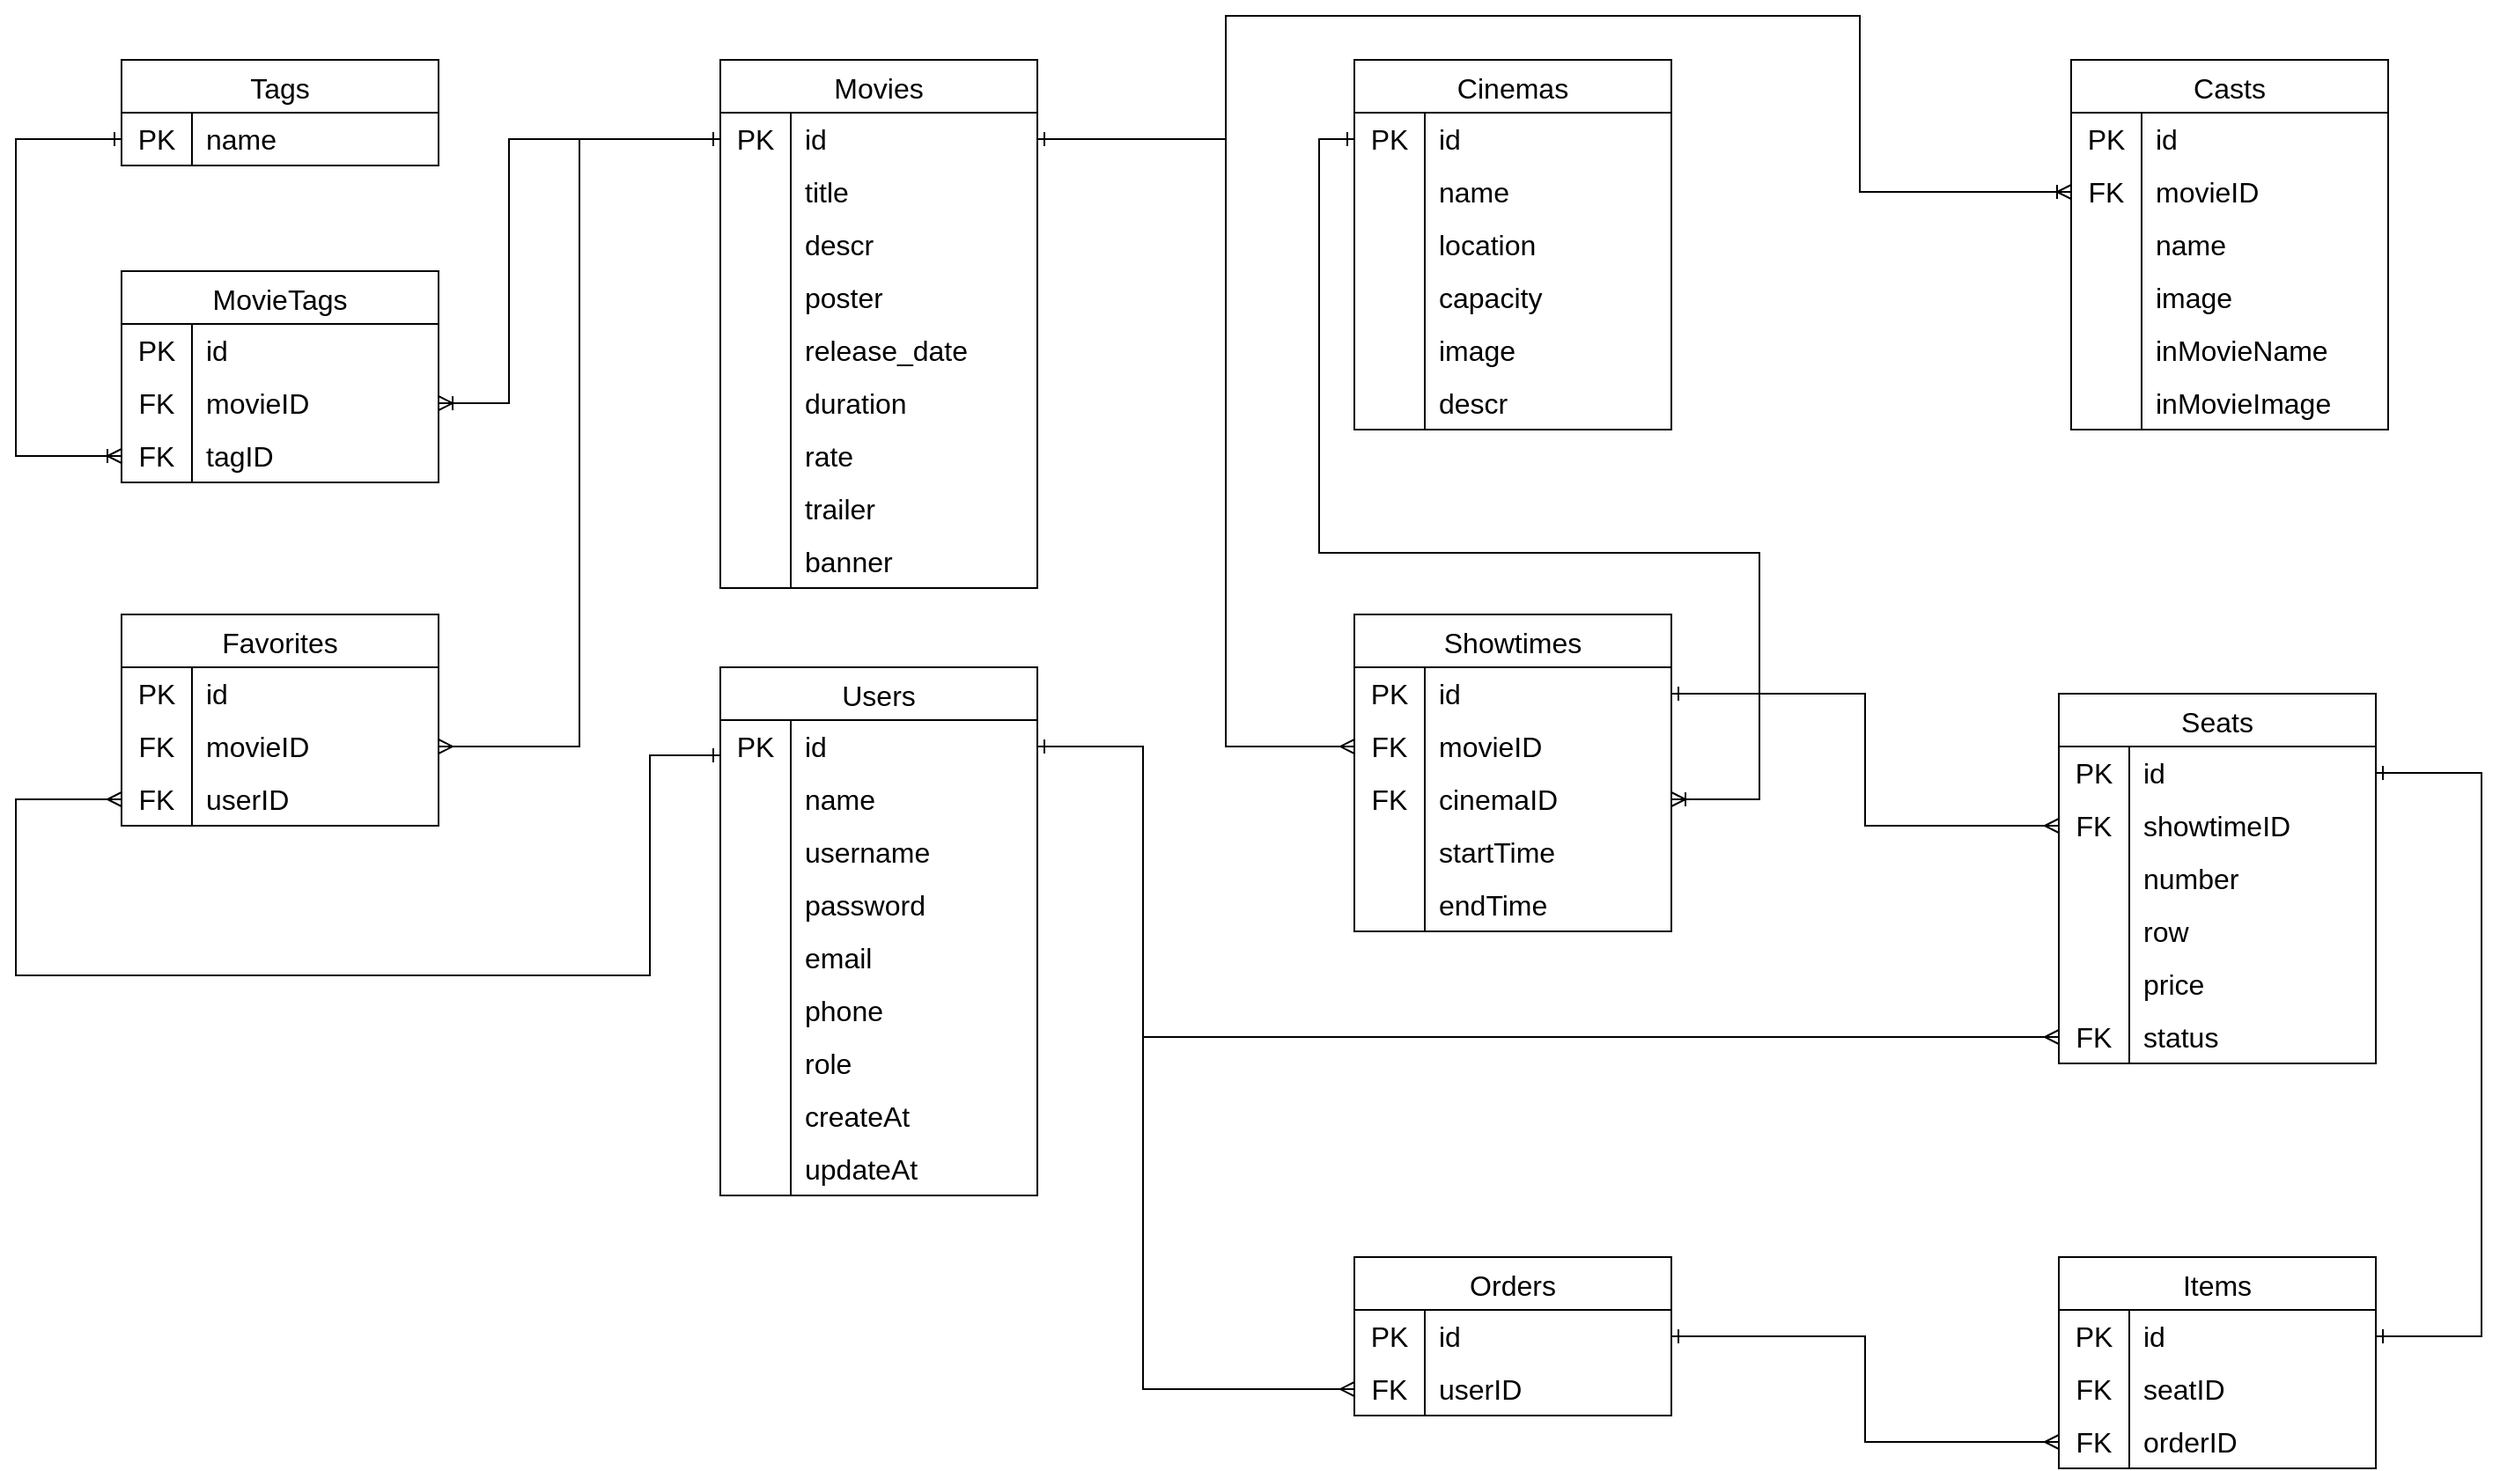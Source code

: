 <mxfile version="24.6.4" type="device">
  <diagram name="Trang-1" id="yi49beT3meHu_ECaxI_W">
    <mxGraphModel dx="1702" dy="464" grid="1" gridSize="10" guides="1" tooltips="1" connect="1" arrows="1" fold="1" page="1" pageScale="1" pageWidth="827" pageHeight="1169" math="0" shadow="0">
      <root>
        <mxCell id="0" />
        <mxCell id="1" parent="0" />
        <mxCell id="YRiT38Lcx4N0rGLCktRG-14" value="Movies" style="shape=table;startSize=30;container=1;collapsible=0;childLayout=tableLayout;fixedRows=1;rowLines=0;fontStyle=0;strokeColor=default;fontSize=16;" parent="1" vertex="1">
          <mxGeometry x="113" y="185" width="180" height="300" as="geometry" />
        </mxCell>
        <mxCell id="YRiT38Lcx4N0rGLCktRG-15" value="" style="shape=tableRow;horizontal=0;startSize=0;swimlaneHead=0;swimlaneBody=0;top=0;left=0;bottom=0;right=0;collapsible=0;dropTarget=0;fillColor=none;points=[[0,0.5],[1,0.5]];portConstraint=eastwest;strokeColor=inherit;fontSize=16;" parent="YRiT38Lcx4N0rGLCktRG-14" vertex="1">
          <mxGeometry y="30" width="180" height="30" as="geometry" />
        </mxCell>
        <mxCell id="YRiT38Lcx4N0rGLCktRG-16" value="PK" style="shape=partialRectangle;html=1;whiteSpace=wrap;connectable=0;fillColor=none;top=0;left=0;bottom=0;right=0;overflow=hidden;pointerEvents=1;strokeColor=inherit;fontSize=16;" parent="YRiT38Lcx4N0rGLCktRG-15" vertex="1">
          <mxGeometry width="40" height="30" as="geometry">
            <mxRectangle width="40" height="30" as="alternateBounds" />
          </mxGeometry>
        </mxCell>
        <mxCell id="YRiT38Lcx4N0rGLCktRG-17" value="id" style="shape=partialRectangle;html=1;whiteSpace=wrap;connectable=0;fillColor=none;top=0;left=0;bottom=0;right=0;align=left;spacingLeft=6;overflow=hidden;strokeColor=inherit;fontSize=16;" parent="YRiT38Lcx4N0rGLCktRG-15" vertex="1">
          <mxGeometry x="40" width="140" height="30" as="geometry">
            <mxRectangle width="140" height="30" as="alternateBounds" />
          </mxGeometry>
        </mxCell>
        <mxCell id="YRiT38Lcx4N0rGLCktRG-18" value="" style="shape=tableRow;horizontal=0;startSize=0;swimlaneHead=0;swimlaneBody=0;top=0;left=0;bottom=0;right=0;collapsible=0;dropTarget=0;fillColor=none;points=[[0,0.5],[1,0.5]];portConstraint=eastwest;strokeColor=inherit;fontSize=16;" parent="YRiT38Lcx4N0rGLCktRG-14" vertex="1">
          <mxGeometry y="60" width="180" height="30" as="geometry" />
        </mxCell>
        <mxCell id="YRiT38Lcx4N0rGLCktRG-19" value="" style="shape=partialRectangle;html=1;whiteSpace=wrap;connectable=0;fillColor=none;top=0;left=0;bottom=0;right=0;overflow=hidden;strokeColor=inherit;fontSize=16;" parent="YRiT38Lcx4N0rGLCktRG-18" vertex="1">
          <mxGeometry width="40" height="30" as="geometry">
            <mxRectangle width="40" height="30" as="alternateBounds" />
          </mxGeometry>
        </mxCell>
        <mxCell id="YRiT38Lcx4N0rGLCktRG-20" value="title" style="shape=partialRectangle;html=1;whiteSpace=wrap;connectable=0;fillColor=none;top=0;left=0;bottom=0;right=0;align=left;spacingLeft=6;overflow=hidden;strokeColor=inherit;fontSize=16;" parent="YRiT38Lcx4N0rGLCktRG-18" vertex="1">
          <mxGeometry x="40" width="140" height="30" as="geometry">
            <mxRectangle width="140" height="30" as="alternateBounds" />
          </mxGeometry>
        </mxCell>
        <mxCell id="YRiT38Lcx4N0rGLCktRG-21" value="" style="shape=tableRow;horizontal=0;startSize=0;swimlaneHead=0;swimlaneBody=0;top=0;left=0;bottom=0;right=0;collapsible=0;dropTarget=0;fillColor=none;points=[[0,0.5],[1,0.5]];portConstraint=eastwest;strokeColor=inherit;fontSize=16;" parent="YRiT38Lcx4N0rGLCktRG-14" vertex="1">
          <mxGeometry y="90" width="180" height="30" as="geometry" />
        </mxCell>
        <mxCell id="YRiT38Lcx4N0rGLCktRG-22" value="" style="shape=partialRectangle;html=1;whiteSpace=wrap;connectable=0;fillColor=none;top=0;left=0;bottom=0;right=0;overflow=hidden;strokeColor=inherit;fontSize=16;" parent="YRiT38Lcx4N0rGLCktRG-21" vertex="1">
          <mxGeometry width="40" height="30" as="geometry">
            <mxRectangle width="40" height="30" as="alternateBounds" />
          </mxGeometry>
        </mxCell>
        <mxCell id="YRiT38Lcx4N0rGLCktRG-23" value="descr" style="shape=partialRectangle;html=1;whiteSpace=wrap;connectable=0;fillColor=none;top=0;left=0;bottom=0;right=0;align=left;spacingLeft=6;overflow=hidden;strokeColor=inherit;fontSize=16;" parent="YRiT38Lcx4N0rGLCktRG-21" vertex="1">
          <mxGeometry x="40" width="140" height="30" as="geometry">
            <mxRectangle width="140" height="30" as="alternateBounds" />
          </mxGeometry>
        </mxCell>
        <mxCell id="YRiT38Lcx4N0rGLCktRG-24" style="shape=tableRow;horizontal=0;startSize=0;swimlaneHead=0;swimlaneBody=0;top=0;left=0;bottom=0;right=0;collapsible=0;dropTarget=0;fillColor=none;points=[[0,0.5],[1,0.5]];portConstraint=eastwest;strokeColor=inherit;fontSize=16;" parent="YRiT38Lcx4N0rGLCktRG-14" vertex="1">
          <mxGeometry y="120" width="180" height="30" as="geometry" />
        </mxCell>
        <mxCell id="YRiT38Lcx4N0rGLCktRG-25" style="shape=partialRectangle;html=1;whiteSpace=wrap;connectable=0;fillColor=none;top=0;left=0;bottom=0;right=0;overflow=hidden;strokeColor=inherit;fontSize=16;" parent="YRiT38Lcx4N0rGLCktRG-24" vertex="1">
          <mxGeometry width="40" height="30" as="geometry">
            <mxRectangle width="40" height="30" as="alternateBounds" />
          </mxGeometry>
        </mxCell>
        <mxCell id="YRiT38Lcx4N0rGLCktRG-26" value="poster" style="shape=partialRectangle;html=1;whiteSpace=wrap;connectable=0;fillColor=none;top=0;left=0;bottom=0;right=0;align=left;spacingLeft=6;overflow=hidden;strokeColor=inherit;fontSize=16;" parent="YRiT38Lcx4N0rGLCktRG-24" vertex="1">
          <mxGeometry x="40" width="140" height="30" as="geometry">
            <mxRectangle width="140" height="30" as="alternateBounds" />
          </mxGeometry>
        </mxCell>
        <mxCell id="YRiT38Lcx4N0rGLCktRG-27" style="shape=tableRow;horizontal=0;startSize=0;swimlaneHead=0;swimlaneBody=0;top=0;left=0;bottom=0;right=0;collapsible=0;dropTarget=0;fillColor=none;points=[[0,0.5],[1,0.5]];portConstraint=eastwest;strokeColor=inherit;fontSize=16;" parent="YRiT38Lcx4N0rGLCktRG-14" vertex="1">
          <mxGeometry y="150" width="180" height="30" as="geometry" />
        </mxCell>
        <mxCell id="YRiT38Lcx4N0rGLCktRG-28" style="shape=partialRectangle;html=1;whiteSpace=wrap;connectable=0;fillColor=none;top=0;left=0;bottom=0;right=0;overflow=hidden;strokeColor=inherit;fontSize=16;" parent="YRiT38Lcx4N0rGLCktRG-27" vertex="1">
          <mxGeometry width="40" height="30" as="geometry">
            <mxRectangle width="40" height="30" as="alternateBounds" />
          </mxGeometry>
        </mxCell>
        <mxCell id="YRiT38Lcx4N0rGLCktRG-29" value="release_date" style="shape=partialRectangle;html=1;whiteSpace=wrap;connectable=0;fillColor=none;top=0;left=0;bottom=0;right=0;align=left;spacingLeft=6;overflow=hidden;strokeColor=inherit;fontSize=16;" parent="YRiT38Lcx4N0rGLCktRG-27" vertex="1">
          <mxGeometry x="40" width="140" height="30" as="geometry">
            <mxRectangle width="140" height="30" as="alternateBounds" />
          </mxGeometry>
        </mxCell>
        <mxCell id="YRiT38Lcx4N0rGLCktRG-30" style="shape=tableRow;horizontal=0;startSize=0;swimlaneHead=0;swimlaneBody=0;top=0;left=0;bottom=0;right=0;collapsible=0;dropTarget=0;fillColor=none;points=[[0,0.5],[1,0.5]];portConstraint=eastwest;strokeColor=inherit;fontSize=16;" parent="YRiT38Lcx4N0rGLCktRG-14" vertex="1">
          <mxGeometry y="180" width="180" height="30" as="geometry" />
        </mxCell>
        <mxCell id="YRiT38Lcx4N0rGLCktRG-31" style="shape=partialRectangle;html=1;whiteSpace=wrap;connectable=0;fillColor=none;top=0;left=0;bottom=0;right=0;overflow=hidden;strokeColor=inherit;fontSize=16;" parent="YRiT38Lcx4N0rGLCktRG-30" vertex="1">
          <mxGeometry width="40" height="30" as="geometry">
            <mxRectangle width="40" height="30" as="alternateBounds" />
          </mxGeometry>
        </mxCell>
        <mxCell id="YRiT38Lcx4N0rGLCktRG-32" value="duration" style="shape=partialRectangle;html=1;whiteSpace=wrap;connectable=0;fillColor=none;top=0;left=0;bottom=0;right=0;align=left;spacingLeft=6;overflow=hidden;strokeColor=inherit;fontSize=16;" parent="YRiT38Lcx4N0rGLCktRG-30" vertex="1">
          <mxGeometry x="40" width="140" height="30" as="geometry">
            <mxRectangle width="140" height="30" as="alternateBounds" />
          </mxGeometry>
        </mxCell>
        <mxCell id="YRiT38Lcx4N0rGLCktRG-33" style="shape=tableRow;horizontal=0;startSize=0;swimlaneHead=0;swimlaneBody=0;top=0;left=0;bottom=0;right=0;collapsible=0;dropTarget=0;fillColor=none;points=[[0,0.5],[1,0.5]];portConstraint=eastwest;strokeColor=inherit;fontSize=16;" parent="YRiT38Lcx4N0rGLCktRG-14" vertex="1">
          <mxGeometry y="210" width="180" height="30" as="geometry" />
        </mxCell>
        <mxCell id="YRiT38Lcx4N0rGLCktRG-34" style="shape=partialRectangle;html=1;whiteSpace=wrap;connectable=0;fillColor=none;top=0;left=0;bottom=0;right=0;overflow=hidden;strokeColor=inherit;fontSize=16;" parent="YRiT38Lcx4N0rGLCktRG-33" vertex="1">
          <mxGeometry width="40" height="30" as="geometry">
            <mxRectangle width="40" height="30" as="alternateBounds" />
          </mxGeometry>
        </mxCell>
        <mxCell id="YRiT38Lcx4N0rGLCktRG-35" value="rate" style="shape=partialRectangle;html=1;whiteSpace=wrap;connectable=0;fillColor=none;top=0;left=0;bottom=0;right=0;align=left;spacingLeft=6;overflow=hidden;strokeColor=inherit;fontSize=16;" parent="YRiT38Lcx4N0rGLCktRG-33" vertex="1">
          <mxGeometry x="40" width="140" height="30" as="geometry">
            <mxRectangle width="140" height="30" as="alternateBounds" />
          </mxGeometry>
        </mxCell>
        <mxCell id="ThZkryZt_2An9aiPtGnx-1" style="shape=tableRow;horizontal=0;startSize=0;swimlaneHead=0;swimlaneBody=0;top=0;left=0;bottom=0;right=0;collapsible=0;dropTarget=0;fillColor=none;points=[[0,0.5],[1,0.5]];portConstraint=eastwest;strokeColor=inherit;fontSize=16;" parent="YRiT38Lcx4N0rGLCktRG-14" vertex="1">
          <mxGeometry y="240" width="180" height="30" as="geometry" />
        </mxCell>
        <mxCell id="ThZkryZt_2An9aiPtGnx-2" style="shape=partialRectangle;html=1;whiteSpace=wrap;connectable=0;fillColor=none;top=0;left=0;bottom=0;right=0;overflow=hidden;strokeColor=inherit;fontSize=16;" parent="ThZkryZt_2An9aiPtGnx-1" vertex="1">
          <mxGeometry width="40" height="30" as="geometry">
            <mxRectangle width="40" height="30" as="alternateBounds" />
          </mxGeometry>
        </mxCell>
        <mxCell id="ThZkryZt_2An9aiPtGnx-3" value="trailer" style="shape=partialRectangle;html=1;whiteSpace=wrap;connectable=0;fillColor=none;top=0;left=0;bottom=0;right=0;align=left;spacingLeft=6;overflow=hidden;strokeColor=inherit;fontSize=16;" parent="ThZkryZt_2An9aiPtGnx-1" vertex="1">
          <mxGeometry x="40" width="140" height="30" as="geometry">
            <mxRectangle width="140" height="30" as="alternateBounds" />
          </mxGeometry>
        </mxCell>
        <mxCell id="Dt6P8xzYAp6ExHxVJrZ_-1" style="shape=tableRow;horizontal=0;startSize=0;swimlaneHead=0;swimlaneBody=0;top=0;left=0;bottom=0;right=0;collapsible=0;dropTarget=0;fillColor=none;points=[[0,0.5],[1,0.5]];portConstraint=eastwest;strokeColor=inherit;fontSize=16;" vertex="1" parent="YRiT38Lcx4N0rGLCktRG-14">
          <mxGeometry y="270" width="180" height="30" as="geometry" />
        </mxCell>
        <mxCell id="Dt6P8xzYAp6ExHxVJrZ_-2" style="shape=partialRectangle;html=1;whiteSpace=wrap;connectable=0;fillColor=none;top=0;left=0;bottom=0;right=0;overflow=hidden;strokeColor=inherit;fontSize=16;" vertex="1" parent="Dt6P8xzYAp6ExHxVJrZ_-1">
          <mxGeometry width="40" height="30" as="geometry">
            <mxRectangle width="40" height="30" as="alternateBounds" />
          </mxGeometry>
        </mxCell>
        <mxCell id="Dt6P8xzYAp6ExHxVJrZ_-3" value="banner" style="shape=partialRectangle;html=1;whiteSpace=wrap;connectable=0;fillColor=none;top=0;left=0;bottom=0;right=0;align=left;spacingLeft=6;overflow=hidden;strokeColor=inherit;fontSize=16;" vertex="1" parent="Dt6P8xzYAp6ExHxVJrZ_-1">
          <mxGeometry x="40" width="140" height="30" as="geometry">
            <mxRectangle width="140" height="30" as="alternateBounds" />
          </mxGeometry>
        </mxCell>
        <mxCell id="YRiT38Lcx4N0rGLCktRG-36" value="Cinemas" style="shape=table;startSize=30;container=1;collapsible=0;childLayout=tableLayout;fixedRows=1;rowLines=0;fontStyle=0;strokeColor=default;fontSize=16;" parent="1" vertex="1">
          <mxGeometry x="473" y="185" width="180" height="210" as="geometry" />
        </mxCell>
        <mxCell id="YRiT38Lcx4N0rGLCktRG-37" value="" style="shape=tableRow;horizontal=0;startSize=0;swimlaneHead=0;swimlaneBody=0;top=0;left=0;bottom=0;right=0;collapsible=0;dropTarget=0;fillColor=none;points=[[0,0.5],[1,0.5]];portConstraint=eastwest;strokeColor=inherit;fontSize=16;" parent="YRiT38Lcx4N0rGLCktRG-36" vertex="1">
          <mxGeometry y="30" width="180" height="30" as="geometry" />
        </mxCell>
        <mxCell id="YRiT38Lcx4N0rGLCktRG-38" value="PK" style="shape=partialRectangle;html=1;whiteSpace=wrap;connectable=0;fillColor=none;top=0;left=0;bottom=0;right=0;overflow=hidden;pointerEvents=1;strokeColor=inherit;fontSize=16;" parent="YRiT38Lcx4N0rGLCktRG-37" vertex="1">
          <mxGeometry width="40" height="30" as="geometry">
            <mxRectangle width="40" height="30" as="alternateBounds" />
          </mxGeometry>
        </mxCell>
        <mxCell id="YRiT38Lcx4N0rGLCktRG-39" value="id" style="shape=partialRectangle;html=1;whiteSpace=wrap;connectable=0;fillColor=none;top=0;left=0;bottom=0;right=0;align=left;spacingLeft=6;overflow=hidden;strokeColor=inherit;fontSize=16;" parent="YRiT38Lcx4N0rGLCktRG-37" vertex="1">
          <mxGeometry x="40" width="140" height="30" as="geometry">
            <mxRectangle width="140" height="30" as="alternateBounds" />
          </mxGeometry>
        </mxCell>
        <mxCell id="YRiT38Lcx4N0rGLCktRG-40" value="" style="shape=tableRow;horizontal=0;startSize=0;swimlaneHead=0;swimlaneBody=0;top=0;left=0;bottom=0;right=0;collapsible=0;dropTarget=0;fillColor=none;points=[[0,0.5],[1,0.5]];portConstraint=eastwest;strokeColor=inherit;fontSize=16;" parent="YRiT38Lcx4N0rGLCktRG-36" vertex="1">
          <mxGeometry y="60" width="180" height="30" as="geometry" />
        </mxCell>
        <mxCell id="YRiT38Lcx4N0rGLCktRG-41" value="" style="shape=partialRectangle;html=1;whiteSpace=wrap;connectable=0;fillColor=none;top=0;left=0;bottom=0;right=0;overflow=hidden;strokeColor=inherit;fontSize=16;" parent="YRiT38Lcx4N0rGLCktRG-40" vertex="1">
          <mxGeometry width="40" height="30" as="geometry">
            <mxRectangle width="40" height="30" as="alternateBounds" />
          </mxGeometry>
        </mxCell>
        <mxCell id="YRiT38Lcx4N0rGLCktRG-42" value="name" style="shape=partialRectangle;html=1;whiteSpace=wrap;connectable=0;fillColor=none;top=0;left=0;bottom=0;right=0;align=left;spacingLeft=6;overflow=hidden;strokeColor=inherit;fontSize=16;" parent="YRiT38Lcx4N0rGLCktRG-40" vertex="1">
          <mxGeometry x="40" width="140" height="30" as="geometry">
            <mxRectangle width="140" height="30" as="alternateBounds" />
          </mxGeometry>
        </mxCell>
        <mxCell id="YRiT38Lcx4N0rGLCktRG-43" value="" style="shape=tableRow;horizontal=0;startSize=0;swimlaneHead=0;swimlaneBody=0;top=0;left=0;bottom=0;right=0;collapsible=0;dropTarget=0;fillColor=none;points=[[0,0.5],[1,0.5]];portConstraint=eastwest;strokeColor=inherit;fontSize=16;" parent="YRiT38Lcx4N0rGLCktRG-36" vertex="1">
          <mxGeometry y="90" width="180" height="30" as="geometry" />
        </mxCell>
        <mxCell id="YRiT38Lcx4N0rGLCktRG-44" value="" style="shape=partialRectangle;html=1;whiteSpace=wrap;connectable=0;fillColor=none;top=0;left=0;bottom=0;right=0;overflow=hidden;strokeColor=inherit;fontSize=16;" parent="YRiT38Lcx4N0rGLCktRG-43" vertex="1">
          <mxGeometry width="40" height="30" as="geometry">
            <mxRectangle width="40" height="30" as="alternateBounds" />
          </mxGeometry>
        </mxCell>
        <mxCell id="YRiT38Lcx4N0rGLCktRG-45" value="location" style="shape=partialRectangle;html=1;whiteSpace=wrap;connectable=0;fillColor=none;top=0;left=0;bottom=0;right=0;align=left;spacingLeft=6;overflow=hidden;strokeColor=inherit;fontSize=16;" parent="YRiT38Lcx4N0rGLCktRG-43" vertex="1">
          <mxGeometry x="40" width="140" height="30" as="geometry">
            <mxRectangle width="140" height="30" as="alternateBounds" />
          </mxGeometry>
        </mxCell>
        <mxCell id="YRiT38Lcx4N0rGLCktRG-46" style="shape=tableRow;horizontal=0;startSize=0;swimlaneHead=0;swimlaneBody=0;top=0;left=0;bottom=0;right=0;collapsible=0;dropTarget=0;fillColor=none;points=[[0,0.5],[1,0.5]];portConstraint=eastwest;strokeColor=inherit;fontSize=16;" parent="YRiT38Lcx4N0rGLCktRG-36" vertex="1">
          <mxGeometry y="120" width="180" height="30" as="geometry" />
        </mxCell>
        <mxCell id="YRiT38Lcx4N0rGLCktRG-47" style="shape=partialRectangle;html=1;whiteSpace=wrap;connectable=0;fillColor=none;top=0;left=0;bottom=0;right=0;overflow=hidden;strokeColor=inherit;fontSize=16;" parent="YRiT38Lcx4N0rGLCktRG-46" vertex="1">
          <mxGeometry width="40" height="30" as="geometry">
            <mxRectangle width="40" height="30" as="alternateBounds" />
          </mxGeometry>
        </mxCell>
        <mxCell id="YRiT38Lcx4N0rGLCktRG-48" value="capacity" style="shape=partialRectangle;html=1;whiteSpace=wrap;connectable=0;fillColor=none;top=0;left=0;bottom=0;right=0;align=left;spacingLeft=6;overflow=hidden;strokeColor=inherit;fontSize=16;" parent="YRiT38Lcx4N0rGLCktRG-46" vertex="1">
          <mxGeometry x="40" width="140" height="30" as="geometry">
            <mxRectangle width="140" height="30" as="alternateBounds" />
          </mxGeometry>
        </mxCell>
        <mxCell id="YRiT38Lcx4N0rGLCktRG-74" style="shape=tableRow;horizontal=0;startSize=0;swimlaneHead=0;swimlaneBody=0;top=0;left=0;bottom=0;right=0;collapsible=0;dropTarget=0;fillColor=none;points=[[0,0.5],[1,0.5]];portConstraint=eastwest;strokeColor=inherit;fontSize=16;" parent="YRiT38Lcx4N0rGLCktRG-36" vertex="1">
          <mxGeometry y="150" width="180" height="30" as="geometry" />
        </mxCell>
        <mxCell id="YRiT38Lcx4N0rGLCktRG-75" style="shape=partialRectangle;html=1;whiteSpace=wrap;connectable=0;fillColor=none;top=0;left=0;bottom=0;right=0;overflow=hidden;strokeColor=inherit;fontSize=16;" parent="YRiT38Lcx4N0rGLCktRG-74" vertex="1">
          <mxGeometry width="40" height="30" as="geometry">
            <mxRectangle width="40" height="30" as="alternateBounds" />
          </mxGeometry>
        </mxCell>
        <mxCell id="YRiT38Lcx4N0rGLCktRG-76" value="image" style="shape=partialRectangle;html=1;whiteSpace=wrap;connectable=0;fillColor=none;top=0;left=0;bottom=0;right=0;align=left;spacingLeft=6;overflow=hidden;strokeColor=inherit;fontSize=16;" parent="YRiT38Lcx4N0rGLCktRG-74" vertex="1">
          <mxGeometry x="40" width="140" height="30" as="geometry">
            <mxRectangle width="140" height="30" as="alternateBounds" />
          </mxGeometry>
        </mxCell>
        <mxCell id="YRiT38Lcx4N0rGLCktRG-77" style="shape=tableRow;horizontal=0;startSize=0;swimlaneHead=0;swimlaneBody=0;top=0;left=0;bottom=0;right=0;collapsible=0;dropTarget=0;fillColor=none;points=[[0,0.5],[1,0.5]];portConstraint=eastwest;strokeColor=inherit;fontSize=16;" parent="YRiT38Lcx4N0rGLCktRG-36" vertex="1">
          <mxGeometry y="180" width="180" height="30" as="geometry" />
        </mxCell>
        <mxCell id="YRiT38Lcx4N0rGLCktRG-78" style="shape=partialRectangle;html=1;whiteSpace=wrap;connectable=0;fillColor=none;top=0;left=0;bottom=0;right=0;overflow=hidden;strokeColor=inherit;fontSize=16;" parent="YRiT38Lcx4N0rGLCktRG-77" vertex="1">
          <mxGeometry width="40" height="30" as="geometry">
            <mxRectangle width="40" height="30" as="alternateBounds" />
          </mxGeometry>
        </mxCell>
        <mxCell id="YRiT38Lcx4N0rGLCktRG-79" value="descr" style="shape=partialRectangle;html=1;whiteSpace=wrap;connectable=0;fillColor=none;top=0;left=0;bottom=0;right=0;align=left;spacingLeft=6;overflow=hidden;strokeColor=inherit;fontSize=16;" parent="YRiT38Lcx4N0rGLCktRG-77" vertex="1">
          <mxGeometry x="40" width="140" height="30" as="geometry">
            <mxRectangle width="140" height="30" as="alternateBounds" />
          </mxGeometry>
        </mxCell>
        <mxCell id="YRiT38Lcx4N0rGLCktRG-61" value="Showtimes" style="shape=table;startSize=30;container=1;collapsible=0;childLayout=tableLayout;fixedRows=1;rowLines=0;fontStyle=0;strokeColor=default;fontSize=16;" parent="1" vertex="1">
          <mxGeometry x="473" y="500" width="180" height="180" as="geometry" />
        </mxCell>
        <mxCell id="YRiT38Lcx4N0rGLCktRG-62" value="" style="shape=tableRow;horizontal=0;startSize=0;swimlaneHead=0;swimlaneBody=0;top=0;left=0;bottom=0;right=0;collapsible=0;dropTarget=0;fillColor=none;points=[[0,0.5],[1,0.5]];portConstraint=eastwest;strokeColor=inherit;fontSize=16;" parent="YRiT38Lcx4N0rGLCktRG-61" vertex="1">
          <mxGeometry y="30" width="180" height="30" as="geometry" />
        </mxCell>
        <mxCell id="YRiT38Lcx4N0rGLCktRG-63" value="PK" style="shape=partialRectangle;html=1;whiteSpace=wrap;connectable=0;fillColor=none;top=0;left=0;bottom=0;right=0;overflow=hidden;pointerEvents=1;strokeColor=inherit;fontSize=16;" parent="YRiT38Lcx4N0rGLCktRG-62" vertex="1">
          <mxGeometry width="40" height="30" as="geometry">
            <mxRectangle width="40" height="30" as="alternateBounds" />
          </mxGeometry>
        </mxCell>
        <mxCell id="YRiT38Lcx4N0rGLCktRG-64" value="id" style="shape=partialRectangle;html=1;whiteSpace=wrap;connectable=0;fillColor=none;top=0;left=0;bottom=0;right=0;align=left;spacingLeft=6;overflow=hidden;strokeColor=inherit;fontSize=16;" parent="YRiT38Lcx4N0rGLCktRG-62" vertex="1">
          <mxGeometry x="40" width="140" height="30" as="geometry">
            <mxRectangle width="140" height="30" as="alternateBounds" />
          </mxGeometry>
        </mxCell>
        <mxCell id="YRiT38Lcx4N0rGLCktRG-65" value="" style="shape=tableRow;horizontal=0;startSize=0;swimlaneHead=0;swimlaneBody=0;top=0;left=0;bottom=0;right=0;collapsible=0;dropTarget=0;fillColor=none;points=[[0,0.5],[1,0.5]];portConstraint=eastwest;strokeColor=inherit;fontSize=16;" parent="YRiT38Lcx4N0rGLCktRG-61" vertex="1">
          <mxGeometry y="60" width="180" height="30" as="geometry" />
        </mxCell>
        <mxCell id="YRiT38Lcx4N0rGLCktRG-66" value="FK" style="shape=partialRectangle;html=1;whiteSpace=wrap;connectable=0;fillColor=none;top=0;left=0;bottom=0;right=0;overflow=hidden;strokeColor=inherit;fontSize=16;" parent="YRiT38Lcx4N0rGLCktRG-65" vertex="1">
          <mxGeometry width="40" height="30" as="geometry">
            <mxRectangle width="40" height="30" as="alternateBounds" />
          </mxGeometry>
        </mxCell>
        <mxCell id="YRiT38Lcx4N0rGLCktRG-67" value="movieID" style="shape=partialRectangle;html=1;whiteSpace=wrap;connectable=0;fillColor=none;top=0;left=0;bottom=0;right=0;align=left;spacingLeft=6;overflow=hidden;strokeColor=inherit;fontSize=16;" parent="YRiT38Lcx4N0rGLCktRG-65" vertex="1">
          <mxGeometry x="40" width="140" height="30" as="geometry">
            <mxRectangle width="140" height="30" as="alternateBounds" />
          </mxGeometry>
        </mxCell>
        <mxCell id="YRiT38Lcx4N0rGLCktRG-80" style="shape=tableRow;horizontal=0;startSize=0;swimlaneHead=0;swimlaneBody=0;top=0;left=0;bottom=0;right=0;collapsible=0;dropTarget=0;fillColor=none;points=[[0,0.5],[1,0.5]];portConstraint=eastwest;strokeColor=inherit;fontSize=16;" parent="YRiT38Lcx4N0rGLCktRG-61" vertex="1">
          <mxGeometry y="90" width="180" height="30" as="geometry" />
        </mxCell>
        <mxCell id="YRiT38Lcx4N0rGLCktRG-81" value="FK" style="shape=partialRectangle;html=1;whiteSpace=wrap;connectable=0;fillColor=none;top=0;left=0;bottom=0;right=0;overflow=hidden;strokeColor=inherit;fontSize=16;" parent="YRiT38Lcx4N0rGLCktRG-80" vertex="1">
          <mxGeometry width="40" height="30" as="geometry">
            <mxRectangle width="40" height="30" as="alternateBounds" />
          </mxGeometry>
        </mxCell>
        <mxCell id="YRiT38Lcx4N0rGLCktRG-82" value="cinemaID" style="shape=partialRectangle;html=1;whiteSpace=wrap;connectable=0;fillColor=none;top=0;left=0;bottom=0;right=0;align=left;spacingLeft=6;overflow=hidden;strokeColor=inherit;fontSize=16;" parent="YRiT38Lcx4N0rGLCktRG-80" vertex="1">
          <mxGeometry x="40" width="140" height="30" as="geometry">
            <mxRectangle width="140" height="30" as="alternateBounds" />
          </mxGeometry>
        </mxCell>
        <mxCell id="YRiT38Lcx4N0rGLCktRG-68" value="" style="shape=tableRow;horizontal=0;startSize=0;swimlaneHead=0;swimlaneBody=0;top=0;left=0;bottom=0;right=0;collapsible=0;dropTarget=0;fillColor=none;points=[[0,0.5],[1,0.5]];portConstraint=eastwest;strokeColor=inherit;fontSize=16;" parent="YRiT38Lcx4N0rGLCktRG-61" vertex="1">
          <mxGeometry y="120" width="180" height="30" as="geometry" />
        </mxCell>
        <mxCell id="YRiT38Lcx4N0rGLCktRG-69" value="" style="shape=partialRectangle;html=1;whiteSpace=wrap;connectable=0;fillColor=none;top=0;left=0;bottom=0;right=0;overflow=hidden;strokeColor=inherit;fontSize=16;" parent="YRiT38Lcx4N0rGLCktRG-68" vertex="1">
          <mxGeometry width="40" height="30" as="geometry">
            <mxRectangle width="40" height="30" as="alternateBounds" />
          </mxGeometry>
        </mxCell>
        <mxCell id="YRiT38Lcx4N0rGLCktRG-70" value="startTime" style="shape=partialRectangle;html=1;whiteSpace=wrap;connectable=0;fillColor=none;top=0;left=0;bottom=0;right=0;align=left;spacingLeft=6;overflow=hidden;strokeColor=inherit;fontSize=16;" parent="YRiT38Lcx4N0rGLCktRG-68" vertex="1">
          <mxGeometry x="40" width="140" height="30" as="geometry">
            <mxRectangle width="140" height="30" as="alternateBounds" />
          </mxGeometry>
        </mxCell>
        <mxCell id="YRiT38Lcx4N0rGLCktRG-71" style="shape=tableRow;horizontal=0;startSize=0;swimlaneHead=0;swimlaneBody=0;top=0;left=0;bottom=0;right=0;collapsible=0;dropTarget=0;fillColor=none;points=[[0,0.5],[1,0.5]];portConstraint=eastwest;strokeColor=inherit;fontSize=16;" parent="YRiT38Lcx4N0rGLCktRG-61" vertex="1">
          <mxGeometry y="150" width="180" height="30" as="geometry" />
        </mxCell>
        <mxCell id="YRiT38Lcx4N0rGLCktRG-72" style="shape=partialRectangle;html=1;whiteSpace=wrap;connectable=0;fillColor=none;top=0;left=0;bottom=0;right=0;overflow=hidden;strokeColor=inherit;fontSize=16;" parent="YRiT38Lcx4N0rGLCktRG-71" vertex="1">
          <mxGeometry width="40" height="30" as="geometry">
            <mxRectangle width="40" height="30" as="alternateBounds" />
          </mxGeometry>
        </mxCell>
        <mxCell id="YRiT38Lcx4N0rGLCktRG-73" value="endTime" style="shape=partialRectangle;html=1;whiteSpace=wrap;connectable=0;fillColor=none;top=0;left=0;bottom=0;right=0;align=left;spacingLeft=6;overflow=hidden;strokeColor=inherit;fontSize=16;" parent="YRiT38Lcx4N0rGLCktRG-71" vertex="1">
          <mxGeometry x="40" width="140" height="30" as="geometry">
            <mxRectangle width="140" height="30" as="alternateBounds" />
          </mxGeometry>
        </mxCell>
        <mxCell id="YRiT38Lcx4N0rGLCktRG-99" value="Users" style="shape=table;startSize=30;container=1;collapsible=0;childLayout=tableLayout;fixedRows=1;rowLines=0;fontStyle=0;strokeColor=default;fontSize=16;" parent="1" vertex="1">
          <mxGeometry x="113" y="530" width="180" height="300" as="geometry" />
        </mxCell>
        <mxCell id="YRiT38Lcx4N0rGLCktRG-100" value="" style="shape=tableRow;horizontal=0;startSize=0;swimlaneHead=0;swimlaneBody=0;top=0;left=0;bottom=0;right=0;collapsible=0;dropTarget=0;fillColor=none;points=[[0,0.5],[1,0.5]];portConstraint=eastwest;strokeColor=inherit;fontSize=16;" parent="YRiT38Lcx4N0rGLCktRG-99" vertex="1">
          <mxGeometry y="30" width="180" height="30" as="geometry" />
        </mxCell>
        <mxCell id="YRiT38Lcx4N0rGLCktRG-101" value="PK" style="shape=partialRectangle;html=1;whiteSpace=wrap;connectable=0;fillColor=none;top=0;left=0;bottom=0;right=0;overflow=hidden;pointerEvents=1;strokeColor=inherit;fontSize=16;" parent="YRiT38Lcx4N0rGLCktRG-100" vertex="1">
          <mxGeometry width="40" height="30" as="geometry">
            <mxRectangle width="40" height="30" as="alternateBounds" />
          </mxGeometry>
        </mxCell>
        <mxCell id="YRiT38Lcx4N0rGLCktRG-102" value="id" style="shape=partialRectangle;html=1;whiteSpace=wrap;connectable=0;fillColor=none;top=0;left=0;bottom=0;right=0;align=left;spacingLeft=6;overflow=hidden;strokeColor=inherit;fontSize=16;" parent="YRiT38Lcx4N0rGLCktRG-100" vertex="1">
          <mxGeometry x="40" width="140" height="30" as="geometry">
            <mxRectangle width="140" height="30" as="alternateBounds" />
          </mxGeometry>
        </mxCell>
        <mxCell id="YRiT38Lcx4N0rGLCktRG-103" value="" style="shape=tableRow;horizontal=0;startSize=0;swimlaneHead=0;swimlaneBody=0;top=0;left=0;bottom=0;right=0;collapsible=0;dropTarget=0;fillColor=none;points=[[0,0.5],[1,0.5]];portConstraint=eastwest;strokeColor=inherit;fontSize=16;" parent="YRiT38Lcx4N0rGLCktRG-99" vertex="1">
          <mxGeometry y="60" width="180" height="30" as="geometry" />
        </mxCell>
        <mxCell id="YRiT38Lcx4N0rGLCktRG-104" value="" style="shape=partialRectangle;html=1;whiteSpace=wrap;connectable=0;fillColor=none;top=0;left=0;bottom=0;right=0;overflow=hidden;strokeColor=inherit;fontSize=16;" parent="YRiT38Lcx4N0rGLCktRG-103" vertex="1">
          <mxGeometry width="40" height="30" as="geometry">
            <mxRectangle width="40" height="30" as="alternateBounds" />
          </mxGeometry>
        </mxCell>
        <mxCell id="YRiT38Lcx4N0rGLCktRG-105" value="name" style="shape=partialRectangle;html=1;whiteSpace=wrap;connectable=0;fillColor=none;top=0;left=0;bottom=0;right=0;align=left;spacingLeft=6;overflow=hidden;strokeColor=inherit;fontSize=16;" parent="YRiT38Lcx4N0rGLCktRG-103" vertex="1">
          <mxGeometry x="40" width="140" height="30" as="geometry">
            <mxRectangle width="140" height="30" as="alternateBounds" />
          </mxGeometry>
        </mxCell>
        <mxCell id="YRiT38Lcx4N0rGLCktRG-106" value="" style="shape=tableRow;horizontal=0;startSize=0;swimlaneHead=0;swimlaneBody=0;top=0;left=0;bottom=0;right=0;collapsible=0;dropTarget=0;fillColor=none;points=[[0,0.5],[1,0.5]];portConstraint=eastwest;strokeColor=inherit;fontSize=16;" parent="YRiT38Lcx4N0rGLCktRG-99" vertex="1">
          <mxGeometry y="90" width="180" height="30" as="geometry" />
        </mxCell>
        <mxCell id="YRiT38Lcx4N0rGLCktRG-107" value="" style="shape=partialRectangle;html=1;whiteSpace=wrap;connectable=0;fillColor=none;top=0;left=0;bottom=0;right=0;overflow=hidden;strokeColor=inherit;fontSize=16;" parent="YRiT38Lcx4N0rGLCktRG-106" vertex="1">
          <mxGeometry width="40" height="30" as="geometry">
            <mxRectangle width="40" height="30" as="alternateBounds" />
          </mxGeometry>
        </mxCell>
        <mxCell id="YRiT38Lcx4N0rGLCktRG-108" value="username" style="shape=partialRectangle;html=1;whiteSpace=wrap;connectable=0;fillColor=none;top=0;left=0;bottom=0;right=0;align=left;spacingLeft=6;overflow=hidden;strokeColor=inherit;fontSize=16;" parent="YRiT38Lcx4N0rGLCktRG-106" vertex="1">
          <mxGeometry x="40" width="140" height="30" as="geometry">
            <mxRectangle width="140" height="30" as="alternateBounds" />
          </mxGeometry>
        </mxCell>
        <mxCell id="YRiT38Lcx4N0rGLCktRG-109" style="shape=tableRow;horizontal=0;startSize=0;swimlaneHead=0;swimlaneBody=0;top=0;left=0;bottom=0;right=0;collapsible=0;dropTarget=0;fillColor=none;points=[[0,0.5],[1,0.5]];portConstraint=eastwest;strokeColor=inherit;fontSize=16;" parent="YRiT38Lcx4N0rGLCktRG-99" vertex="1">
          <mxGeometry y="120" width="180" height="30" as="geometry" />
        </mxCell>
        <mxCell id="YRiT38Lcx4N0rGLCktRG-110" style="shape=partialRectangle;html=1;whiteSpace=wrap;connectable=0;fillColor=none;top=0;left=0;bottom=0;right=0;overflow=hidden;strokeColor=inherit;fontSize=16;" parent="YRiT38Lcx4N0rGLCktRG-109" vertex="1">
          <mxGeometry width="40" height="30" as="geometry">
            <mxRectangle width="40" height="30" as="alternateBounds" />
          </mxGeometry>
        </mxCell>
        <mxCell id="YRiT38Lcx4N0rGLCktRG-111" value="password" style="shape=partialRectangle;html=1;whiteSpace=wrap;connectable=0;fillColor=none;top=0;left=0;bottom=0;right=0;align=left;spacingLeft=6;overflow=hidden;strokeColor=inherit;fontSize=16;" parent="YRiT38Lcx4N0rGLCktRG-109" vertex="1">
          <mxGeometry x="40" width="140" height="30" as="geometry">
            <mxRectangle width="140" height="30" as="alternateBounds" />
          </mxGeometry>
        </mxCell>
        <mxCell id="YRiT38Lcx4N0rGLCktRG-112" style="shape=tableRow;horizontal=0;startSize=0;swimlaneHead=0;swimlaneBody=0;top=0;left=0;bottom=0;right=0;collapsible=0;dropTarget=0;fillColor=none;points=[[0,0.5],[1,0.5]];portConstraint=eastwest;strokeColor=inherit;fontSize=16;" parent="YRiT38Lcx4N0rGLCktRG-99" vertex="1">
          <mxGeometry y="150" width="180" height="30" as="geometry" />
        </mxCell>
        <mxCell id="YRiT38Lcx4N0rGLCktRG-113" style="shape=partialRectangle;html=1;whiteSpace=wrap;connectable=0;fillColor=none;top=0;left=0;bottom=0;right=0;overflow=hidden;strokeColor=inherit;fontSize=16;" parent="YRiT38Lcx4N0rGLCktRG-112" vertex="1">
          <mxGeometry width="40" height="30" as="geometry">
            <mxRectangle width="40" height="30" as="alternateBounds" />
          </mxGeometry>
        </mxCell>
        <mxCell id="YRiT38Lcx4N0rGLCktRG-114" value="email" style="shape=partialRectangle;html=1;whiteSpace=wrap;connectable=0;fillColor=none;top=0;left=0;bottom=0;right=0;align=left;spacingLeft=6;overflow=hidden;strokeColor=inherit;fontSize=16;" parent="YRiT38Lcx4N0rGLCktRG-112" vertex="1">
          <mxGeometry x="40" width="140" height="30" as="geometry">
            <mxRectangle width="140" height="30" as="alternateBounds" />
          </mxGeometry>
        </mxCell>
        <mxCell id="YRiT38Lcx4N0rGLCktRG-115" style="shape=tableRow;horizontal=0;startSize=0;swimlaneHead=0;swimlaneBody=0;top=0;left=0;bottom=0;right=0;collapsible=0;dropTarget=0;fillColor=none;points=[[0,0.5],[1,0.5]];portConstraint=eastwest;strokeColor=inherit;fontSize=16;" parent="YRiT38Lcx4N0rGLCktRG-99" vertex="1">
          <mxGeometry y="180" width="180" height="30" as="geometry" />
        </mxCell>
        <mxCell id="YRiT38Lcx4N0rGLCktRG-116" style="shape=partialRectangle;html=1;whiteSpace=wrap;connectable=0;fillColor=none;top=0;left=0;bottom=0;right=0;overflow=hidden;strokeColor=inherit;fontSize=16;" parent="YRiT38Lcx4N0rGLCktRG-115" vertex="1">
          <mxGeometry width="40" height="30" as="geometry">
            <mxRectangle width="40" height="30" as="alternateBounds" />
          </mxGeometry>
        </mxCell>
        <mxCell id="YRiT38Lcx4N0rGLCktRG-117" value="phone" style="shape=partialRectangle;html=1;whiteSpace=wrap;connectable=0;fillColor=none;top=0;left=0;bottom=0;right=0;align=left;spacingLeft=6;overflow=hidden;strokeColor=inherit;fontSize=16;" parent="YRiT38Lcx4N0rGLCktRG-115" vertex="1">
          <mxGeometry x="40" width="140" height="30" as="geometry">
            <mxRectangle width="140" height="30" as="alternateBounds" />
          </mxGeometry>
        </mxCell>
        <mxCell id="YRiT38Lcx4N0rGLCktRG-118" style="shape=tableRow;horizontal=0;startSize=0;swimlaneHead=0;swimlaneBody=0;top=0;left=0;bottom=0;right=0;collapsible=0;dropTarget=0;fillColor=none;points=[[0,0.5],[1,0.5]];portConstraint=eastwest;strokeColor=inherit;fontSize=16;" parent="YRiT38Lcx4N0rGLCktRG-99" vertex="1">
          <mxGeometry y="210" width="180" height="30" as="geometry" />
        </mxCell>
        <mxCell id="YRiT38Lcx4N0rGLCktRG-119" style="shape=partialRectangle;html=1;whiteSpace=wrap;connectable=0;fillColor=none;top=0;left=0;bottom=0;right=0;overflow=hidden;strokeColor=inherit;fontSize=16;" parent="YRiT38Lcx4N0rGLCktRG-118" vertex="1">
          <mxGeometry width="40" height="30" as="geometry">
            <mxRectangle width="40" height="30" as="alternateBounds" />
          </mxGeometry>
        </mxCell>
        <mxCell id="YRiT38Lcx4N0rGLCktRG-120" value="role" style="shape=partialRectangle;html=1;whiteSpace=wrap;connectable=0;fillColor=none;top=0;left=0;bottom=0;right=0;align=left;spacingLeft=6;overflow=hidden;strokeColor=inherit;fontSize=16;" parent="YRiT38Lcx4N0rGLCktRG-118" vertex="1">
          <mxGeometry x="40" width="140" height="30" as="geometry">
            <mxRectangle width="140" height="30" as="alternateBounds" />
          </mxGeometry>
        </mxCell>
        <mxCell id="YRiT38Lcx4N0rGLCktRG-121" style="shape=tableRow;horizontal=0;startSize=0;swimlaneHead=0;swimlaneBody=0;top=0;left=0;bottom=0;right=0;collapsible=0;dropTarget=0;fillColor=none;points=[[0,0.5],[1,0.5]];portConstraint=eastwest;strokeColor=inherit;fontSize=16;" parent="YRiT38Lcx4N0rGLCktRG-99" vertex="1">
          <mxGeometry y="240" width="180" height="30" as="geometry" />
        </mxCell>
        <mxCell id="YRiT38Lcx4N0rGLCktRG-122" style="shape=partialRectangle;html=1;whiteSpace=wrap;connectable=0;fillColor=none;top=0;left=0;bottom=0;right=0;overflow=hidden;strokeColor=inherit;fontSize=16;" parent="YRiT38Lcx4N0rGLCktRG-121" vertex="1">
          <mxGeometry width="40" height="30" as="geometry">
            <mxRectangle width="40" height="30" as="alternateBounds" />
          </mxGeometry>
        </mxCell>
        <mxCell id="YRiT38Lcx4N0rGLCktRG-123" value="createAt" style="shape=partialRectangle;html=1;whiteSpace=wrap;connectable=0;fillColor=none;top=0;left=0;bottom=0;right=0;align=left;spacingLeft=6;overflow=hidden;strokeColor=inherit;fontSize=16;" parent="YRiT38Lcx4N0rGLCktRG-121" vertex="1">
          <mxGeometry x="40" width="140" height="30" as="geometry">
            <mxRectangle width="140" height="30" as="alternateBounds" />
          </mxGeometry>
        </mxCell>
        <mxCell id="YRiT38Lcx4N0rGLCktRG-124" style="shape=tableRow;horizontal=0;startSize=0;swimlaneHead=0;swimlaneBody=0;top=0;left=0;bottom=0;right=0;collapsible=0;dropTarget=0;fillColor=none;points=[[0,0.5],[1,0.5]];portConstraint=eastwest;strokeColor=inherit;fontSize=16;" parent="YRiT38Lcx4N0rGLCktRG-99" vertex="1">
          <mxGeometry y="270" width="180" height="30" as="geometry" />
        </mxCell>
        <mxCell id="YRiT38Lcx4N0rGLCktRG-125" style="shape=partialRectangle;html=1;whiteSpace=wrap;connectable=0;fillColor=none;top=0;left=0;bottom=0;right=0;overflow=hidden;strokeColor=inherit;fontSize=16;" parent="YRiT38Lcx4N0rGLCktRG-124" vertex="1">
          <mxGeometry width="40" height="30" as="geometry">
            <mxRectangle width="40" height="30" as="alternateBounds" />
          </mxGeometry>
        </mxCell>
        <mxCell id="YRiT38Lcx4N0rGLCktRG-126" value="updateAt" style="shape=partialRectangle;html=1;whiteSpace=wrap;connectable=0;fillColor=none;top=0;left=0;bottom=0;right=0;align=left;spacingLeft=6;overflow=hidden;strokeColor=inherit;fontSize=16;" parent="YRiT38Lcx4N0rGLCktRG-124" vertex="1">
          <mxGeometry x="40" width="140" height="30" as="geometry">
            <mxRectangle width="140" height="30" as="alternateBounds" />
          </mxGeometry>
        </mxCell>
        <mxCell id="YRiT38Lcx4N0rGLCktRG-127" value="Tags" style="shape=table;startSize=30;container=1;collapsible=0;childLayout=tableLayout;fixedRows=1;rowLines=0;fontStyle=0;strokeColor=default;fontSize=16;" parent="1" vertex="1">
          <mxGeometry x="-227" y="185" width="180" height="60" as="geometry" />
        </mxCell>
        <mxCell id="YRiT38Lcx4N0rGLCktRG-128" value="" style="shape=tableRow;horizontal=0;startSize=0;swimlaneHead=0;swimlaneBody=0;top=0;left=0;bottom=0;right=0;collapsible=0;dropTarget=0;fillColor=none;points=[[0,0.5],[1,0.5]];portConstraint=eastwest;strokeColor=inherit;fontSize=16;" parent="YRiT38Lcx4N0rGLCktRG-127" vertex="1">
          <mxGeometry y="30" width="180" height="30" as="geometry" />
        </mxCell>
        <mxCell id="YRiT38Lcx4N0rGLCktRG-129" value="PK" style="shape=partialRectangle;html=1;whiteSpace=wrap;connectable=0;fillColor=none;top=0;left=0;bottom=0;right=0;overflow=hidden;pointerEvents=1;strokeColor=inherit;fontSize=16;" parent="YRiT38Lcx4N0rGLCktRG-128" vertex="1">
          <mxGeometry width="40" height="30" as="geometry">
            <mxRectangle width="40" height="30" as="alternateBounds" />
          </mxGeometry>
        </mxCell>
        <mxCell id="YRiT38Lcx4N0rGLCktRG-130" value="name" style="shape=partialRectangle;html=1;whiteSpace=wrap;connectable=0;fillColor=none;top=0;left=0;bottom=0;right=0;align=left;spacingLeft=6;overflow=hidden;strokeColor=inherit;fontSize=16;" parent="YRiT38Lcx4N0rGLCktRG-128" vertex="1">
          <mxGeometry x="40" width="140" height="30" as="geometry">
            <mxRectangle width="140" height="30" as="alternateBounds" />
          </mxGeometry>
        </mxCell>
        <mxCell id="YRiT38Lcx4N0rGLCktRG-146" value="MovieTags " style="shape=table;startSize=30;container=1;collapsible=0;childLayout=tableLayout;fixedRows=1;rowLines=0;fontStyle=0;strokeColor=default;fontSize=16;" parent="1" vertex="1">
          <mxGeometry x="-227" y="305" width="180" height="120" as="geometry" />
        </mxCell>
        <mxCell id="YRiT38Lcx4N0rGLCktRG-147" value="" style="shape=tableRow;horizontal=0;startSize=0;swimlaneHead=0;swimlaneBody=0;top=0;left=0;bottom=0;right=0;collapsible=0;dropTarget=0;fillColor=none;points=[[0,0.5],[1,0.5]];portConstraint=eastwest;strokeColor=inherit;fontSize=16;" parent="YRiT38Lcx4N0rGLCktRG-146" vertex="1">
          <mxGeometry y="30" width="180" height="30" as="geometry" />
        </mxCell>
        <mxCell id="YRiT38Lcx4N0rGLCktRG-148" value="PK" style="shape=partialRectangle;html=1;whiteSpace=wrap;connectable=0;fillColor=none;top=0;left=0;bottom=0;right=0;overflow=hidden;pointerEvents=1;strokeColor=inherit;fontSize=16;" parent="YRiT38Lcx4N0rGLCktRG-147" vertex="1">
          <mxGeometry width="40" height="30" as="geometry">
            <mxRectangle width="40" height="30" as="alternateBounds" />
          </mxGeometry>
        </mxCell>
        <mxCell id="YRiT38Lcx4N0rGLCktRG-149" value="id" style="shape=partialRectangle;html=1;whiteSpace=wrap;connectable=0;fillColor=none;top=0;left=0;bottom=0;right=0;align=left;spacingLeft=6;overflow=hidden;strokeColor=inherit;fontSize=16;" parent="YRiT38Lcx4N0rGLCktRG-147" vertex="1">
          <mxGeometry x="40" width="140" height="30" as="geometry">
            <mxRectangle width="140" height="30" as="alternateBounds" />
          </mxGeometry>
        </mxCell>
        <mxCell id="YRiT38Lcx4N0rGLCktRG-150" style="shape=tableRow;horizontal=0;startSize=0;swimlaneHead=0;swimlaneBody=0;top=0;left=0;bottom=0;right=0;collapsible=0;dropTarget=0;fillColor=none;points=[[0,0.5],[1,0.5]];portConstraint=eastwest;strokeColor=inherit;fontSize=16;" parent="YRiT38Lcx4N0rGLCktRG-146" vertex="1">
          <mxGeometry y="60" width="180" height="30" as="geometry" />
        </mxCell>
        <mxCell id="YRiT38Lcx4N0rGLCktRG-151" value="FK" style="shape=partialRectangle;html=1;whiteSpace=wrap;connectable=0;fillColor=none;top=0;left=0;bottom=0;right=0;overflow=hidden;pointerEvents=1;strokeColor=inherit;fontSize=16;" parent="YRiT38Lcx4N0rGLCktRG-150" vertex="1">
          <mxGeometry width="40" height="30" as="geometry">
            <mxRectangle width="40" height="30" as="alternateBounds" />
          </mxGeometry>
        </mxCell>
        <mxCell id="YRiT38Lcx4N0rGLCktRG-152" value="movieID" style="shape=partialRectangle;html=1;whiteSpace=wrap;connectable=0;fillColor=none;top=0;left=0;bottom=0;right=0;align=left;spacingLeft=6;overflow=hidden;strokeColor=inherit;fontSize=16;" parent="YRiT38Lcx4N0rGLCktRG-150" vertex="1">
          <mxGeometry x="40" width="140" height="30" as="geometry">
            <mxRectangle width="140" height="30" as="alternateBounds" />
          </mxGeometry>
        </mxCell>
        <mxCell id="YRiT38Lcx4N0rGLCktRG-153" style="shape=tableRow;horizontal=0;startSize=0;swimlaneHead=0;swimlaneBody=0;top=0;left=0;bottom=0;right=0;collapsible=0;dropTarget=0;fillColor=none;points=[[0,0.5],[1,0.5]];portConstraint=eastwest;strokeColor=inherit;fontSize=16;" parent="YRiT38Lcx4N0rGLCktRG-146" vertex="1">
          <mxGeometry y="90" width="180" height="30" as="geometry" />
        </mxCell>
        <mxCell id="YRiT38Lcx4N0rGLCktRG-154" value="FK" style="shape=partialRectangle;html=1;whiteSpace=wrap;connectable=0;fillColor=none;top=0;left=0;bottom=0;right=0;overflow=hidden;pointerEvents=1;strokeColor=inherit;fontSize=16;" parent="YRiT38Lcx4N0rGLCktRG-153" vertex="1">
          <mxGeometry width="40" height="30" as="geometry">
            <mxRectangle width="40" height="30" as="alternateBounds" />
          </mxGeometry>
        </mxCell>
        <mxCell id="YRiT38Lcx4N0rGLCktRG-155" value="tagID" style="shape=partialRectangle;html=1;whiteSpace=wrap;connectable=0;fillColor=none;top=0;left=0;bottom=0;right=0;align=left;spacingLeft=6;overflow=hidden;strokeColor=inherit;fontSize=16;" parent="YRiT38Lcx4N0rGLCktRG-153" vertex="1">
          <mxGeometry x="40" width="140" height="30" as="geometry">
            <mxRectangle width="140" height="30" as="alternateBounds" />
          </mxGeometry>
        </mxCell>
        <mxCell id="YRiT38Lcx4N0rGLCktRG-157" value="Seats" style="shape=table;startSize=30;container=1;collapsible=0;childLayout=tableLayout;fixedRows=1;rowLines=0;fontStyle=0;strokeColor=default;fontSize=16;" parent="1" vertex="1">
          <mxGeometry x="873" y="545" width="180" height="210" as="geometry" />
        </mxCell>
        <mxCell id="YRiT38Lcx4N0rGLCktRG-158" value="" style="shape=tableRow;horizontal=0;startSize=0;swimlaneHead=0;swimlaneBody=0;top=0;left=0;bottom=0;right=0;collapsible=0;dropTarget=0;fillColor=none;points=[[0,0.5],[1,0.5]];portConstraint=eastwest;strokeColor=inherit;fontSize=16;" parent="YRiT38Lcx4N0rGLCktRG-157" vertex="1">
          <mxGeometry y="30" width="180" height="30" as="geometry" />
        </mxCell>
        <mxCell id="YRiT38Lcx4N0rGLCktRG-159" value="PK" style="shape=partialRectangle;html=1;whiteSpace=wrap;connectable=0;fillColor=none;top=0;left=0;bottom=0;right=0;overflow=hidden;pointerEvents=1;strokeColor=inherit;fontSize=16;" parent="YRiT38Lcx4N0rGLCktRG-158" vertex="1">
          <mxGeometry width="40" height="30" as="geometry">
            <mxRectangle width="40" height="30" as="alternateBounds" />
          </mxGeometry>
        </mxCell>
        <mxCell id="YRiT38Lcx4N0rGLCktRG-160" value="id" style="shape=partialRectangle;html=1;whiteSpace=wrap;connectable=0;fillColor=none;top=0;left=0;bottom=0;right=0;align=left;spacingLeft=6;overflow=hidden;strokeColor=inherit;fontSize=16;" parent="YRiT38Lcx4N0rGLCktRG-158" vertex="1">
          <mxGeometry x="40" width="140" height="30" as="geometry">
            <mxRectangle width="140" height="30" as="alternateBounds" />
          </mxGeometry>
        </mxCell>
        <mxCell id="YRiT38Lcx4N0rGLCktRG-161" style="shape=tableRow;horizontal=0;startSize=0;swimlaneHead=0;swimlaneBody=0;top=0;left=0;bottom=0;right=0;collapsible=0;dropTarget=0;fillColor=none;points=[[0,0.5],[1,0.5]];portConstraint=eastwest;strokeColor=inherit;fontSize=16;" parent="YRiT38Lcx4N0rGLCktRG-157" vertex="1">
          <mxGeometry y="60" width="180" height="30" as="geometry" />
        </mxCell>
        <mxCell id="YRiT38Lcx4N0rGLCktRG-162" value="FK" style="shape=partialRectangle;html=1;whiteSpace=wrap;connectable=0;fillColor=none;top=0;left=0;bottom=0;right=0;overflow=hidden;pointerEvents=1;strokeColor=inherit;fontSize=16;" parent="YRiT38Lcx4N0rGLCktRG-161" vertex="1">
          <mxGeometry width="40" height="30" as="geometry">
            <mxRectangle width="40" height="30" as="alternateBounds" />
          </mxGeometry>
        </mxCell>
        <mxCell id="YRiT38Lcx4N0rGLCktRG-163" value="showtimeID" style="shape=partialRectangle;html=1;whiteSpace=wrap;connectable=0;fillColor=none;top=0;left=0;bottom=0;right=0;align=left;spacingLeft=6;overflow=hidden;strokeColor=inherit;fontSize=16;" parent="YRiT38Lcx4N0rGLCktRG-161" vertex="1">
          <mxGeometry x="40" width="140" height="30" as="geometry">
            <mxRectangle width="140" height="30" as="alternateBounds" />
          </mxGeometry>
        </mxCell>
        <mxCell id="YRiT38Lcx4N0rGLCktRG-167" style="shape=tableRow;horizontal=0;startSize=0;swimlaneHead=0;swimlaneBody=0;top=0;left=0;bottom=0;right=0;collapsible=0;dropTarget=0;fillColor=none;points=[[0,0.5],[1,0.5]];portConstraint=eastwest;strokeColor=inherit;fontSize=16;" parent="YRiT38Lcx4N0rGLCktRG-157" vertex="1">
          <mxGeometry y="90" width="180" height="30" as="geometry" />
        </mxCell>
        <mxCell id="YRiT38Lcx4N0rGLCktRG-168" style="shape=partialRectangle;html=1;whiteSpace=wrap;connectable=0;fillColor=none;top=0;left=0;bottom=0;right=0;overflow=hidden;pointerEvents=1;strokeColor=inherit;fontSize=16;" parent="YRiT38Lcx4N0rGLCktRG-167" vertex="1">
          <mxGeometry width="40" height="30" as="geometry">
            <mxRectangle width="40" height="30" as="alternateBounds" />
          </mxGeometry>
        </mxCell>
        <mxCell id="YRiT38Lcx4N0rGLCktRG-169" value="number" style="shape=partialRectangle;html=1;whiteSpace=wrap;connectable=0;fillColor=none;top=0;left=0;bottom=0;right=0;align=left;spacingLeft=6;overflow=hidden;strokeColor=inherit;fontSize=16;" parent="YRiT38Lcx4N0rGLCktRG-167" vertex="1">
          <mxGeometry x="40" width="140" height="30" as="geometry">
            <mxRectangle width="140" height="30" as="alternateBounds" />
          </mxGeometry>
        </mxCell>
        <mxCell id="YRiT38Lcx4N0rGLCktRG-164" style="shape=tableRow;horizontal=0;startSize=0;swimlaneHead=0;swimlaneBody=0;top=0;left=0;bottom=0;right=0;collapsible=0;dropTarget=0;fillColor=none;points=[[0,0.5],[1,0.5]];portConstraint=eastwest;strokeColor=inherit;fontSize=16;" parent="YRiT38Lcx4N0rGLCktRG-157" vertex="1">
          <mxGeometry y="120" width="180" height="30" as="geometry" />
        </mxCell>
        <mxCell id="YRiT38Lcx4N0rGLCktRG-165" value="" style="shape=partialRectangle;html=1;whiteSpace=wrap;connectable=0;fillColor=none;top=0;left=0;bottom=0;right=0;overflow=hidden;pointerEvents=1;strokeColor=inherit;fontSize=16;" parent="YRiT38Lcx4N0rGLCktRG-164" vertex="1">
          <mxGeometry width="40" height="30" as="geometry">
            <mxRectangle width="40" height="30" as="alternateBounds" />
          </mxGeometry>
        </mxCell>
        <mxCell id="YRiT38Lcx4N0rGLCktRG-166" value="row" style="shape=partialRectangle;html=1;whiteSpace=wrap;connectable=0;fillColor=none;top=0;left=0;bottom=0;right=0;align=left;spacingLeft=6;overflow=hidden;strokeColor=inherit;fontSize=16;" parent="YRiT38Lcx4N0rGLCktRG-164" vertex="1">
          <mxGeometry x="40" width="140" height="30" as="geometry">
            <mxRectangle width="140" height="30" as="alternateBounds" />
          </mxGeometry>
        </mxCell>
        <mxCell id="YRiT38Lcx4N0rGLCktRG-173" style="shape=tableRow;horizontal=0;startSize=0;swimlaneHead=0;swimlaneBody=0;top=0;left=0;bottom=0;right=0;collapsible=0;dropTarget=0;fillColor=none;points=[[0,0.5],[1,0.5]];portConstraint=eastwest;strokeColor=inherit;fontSize=16;" parent="YRiT38Lcx4N0rGLCktRG-157" vertex="1">
          <mxGeometry y="150" width="180" height="30" as="geometry" />
        </mxCell>
        <mxCell id="YRiT38Lcx4N0rGLCktRG-174" style="shape=partialRectangle;html=1;whiteSpace=wrap;connectable=0;fillColor=none;top=0;left=0;bottom=0;right=0;overflow=hidden;pointerEvents=1;strokeColor=inherit;fontSize=16;" parent="YRiT38Lcx4N0rGLCktRG-173" vertex="1">
          <mxGeometry width="40" height="30" as="geometry">
            <mxRectangle width="40" height="30" as="alternateBounds" />
          </mxGeometry>
        </mxCell>
        <mxCell id="YRiT38Lcx4N0rGLCktRG-175" value="price" style="shape=partialRectangle;html=1;whiteSpace=wrap;connectable=0;fillColor=none;top=0;left=0;bottom=0;right=0;align=left;spacingLeft=6;overflow=hidden;strokeColor=inherit;fontSize=16;" parent="YRiT38Lcx4N0rGLCktRG-173" vertex="1">
          <mxGeometry x="40" width="140" height="30" as="geometry">
            <mxRectangle width="140" height="30" as="alternateBounds" />
          </mxGeometry>
        </mxCell>
        <mxCell id="YRiT38Lcx4N0rGLCktRG-170" style="shape=tableRow;horizontal=0;startSize=0;swimlaneHead=0;swimlaneBody=0;top=0;left=0;bottom=0;right=0;collapsible=0;dropTarget=0;fillColor=none;points=[[0,0.5],[1,0.5]];portConstraint=eastwest;strokeColor=inherit;fontSize=16;" parent="YRiT38Lcx4N0rGLCktRG-157" vertex="1">
          <mxGeometry y="180" width="180" height="30" as="geometry" />
        </mxCell>
        <mxCell id="YRiT38Lcx4N0rGLCktRG-171" value="FK" style="shape=partialRectangle;html=1;whiteSpace=wrap;connectable=0;fillColor=none;top=0;left=0;bottom=0;right=0;overflow=hidden;pointerEvents=1;strokeColor=inherit;fontSize=16;" parent="YRiT38Lcx4N0rGLCktRG-170" vertex="1">
          <mxGeometry width="40" height="30" as="geometry">
            <mxRectangle width="40" height="30" as="alternateBounds" />
          </mxGeometry>
        </mxCell>
        <mxCell id="YRiT38Lcx4N0rGLCktRG-172" value="status" style="shape=partialRectangle;html=1;whiteSpace=wrap;connectable=0;fillColor=none;top=0;left=0;bottom=0;right=0;align=left;spacingLeft=6;overflow=hidden;strokeColor=inherit;fontSize=16;" parent="YRiT38Lcx4N0rGLCktRG-170" vertex="1">
          <mxGeometry x="40" width="140" height="30" as="geometry">
            <mxRectangle width="140" height="30" as="alternateBounds" />
          </mxGeometry>
        </mxCell>
        <mxCell id="YRiT38Lcx4N0rGLCktRG-176" value="Favorites" style="shape=table;startSize=30;container=1;collapsible=0;childLayout=tableLayout;fixedRows=1;rowLines=0;fontStyle=0;strokeColor=default;fontSize=16;" parent="1" vertex="1">
          <mxGeometry x="-227" y="500" width="180" height="120" as="geometry" />
        </mxCell>
        <mxCell id="YRiT38Lcx4N0rGLCktRG-177" value="" style="shape=tableRow;horizontal=0;startSize=0;swimlaneHead=0;swimlaneBody=0;top=0;left=0;bottom=0;right=0;collapsible=0;dropTarget=0;fillColor=none;points=[[0,0.5],[1,0.5]];portConstraint=eastwest;strokeColor=inherit;fontSize=16;" parent="YRiT38Lcx4N0rGLCktRG-176" vertex="1">
          <mxGeometry y="30" width="180" height="30" as="geometry" />
        </mxCell>
        <mxCell id="YRiT38Lcx4N0rGLCktRG-178" value="PK" style="shape=partialRectangle;html=1;whiteSpace=wrap;connectable=0;fillColor=none;top=0;left=0;bottom=0;right=0;overflow=hidden;pointerEvents=1;strokeColor=inherit;fontSize=16;" parent="YRiT38Lcx4N0rGLCktRG-177" vertex="1">
          <mxGeometry width="40" height="30" as="geometry">
            <mxRectangle width="40" height="30" as="alternateBounds" />
          </mxGeometry>
        </mxCell>
        <mxCell id="YRiT38Lcx4N0rGLCktRG-179" value="id" style="shape=partialRectangle;html=1;whiteSpace=wrap;connectable=0;fillColor=none;top=0;left=0;bottom=0;right=0;align=left;spacingLeft=6;overflow=hidden;strokeColor=inherit;fontSize=16;" parent="YRiT38Lcx4N0rGLCktRG-177" vertex="1">
          <mxGeometry x="40" width="140" height="30" as="geometry">
            <mxRectangle width="140" height="30" as="alternateBounds" />
          </mxGeometry>
        </mxCell>
        <mxCell id="YRiT38Lcx4N0rGLCktRG-180" style="shape=tableRow;horizontal=0;startSize=0;swimlaneHead=0;swimlaneBody=0;top=0;left=0;bottom=0;right=0;collapsible=0;dropTarget=0;fillColor=none;points=[[0,0.5],[1,0.5]];portConstraint=eastwest;strokeColor=inherit;fontSize=16;" parent="YRiT38Lcx4N0rGLCktRG-176" vertex="1">
          <mxGeometry y="60" width="180" height="30" as="geometry" />
        </mxCell>
        <mxCell id="YRiT38Lcx4N0rGLCktRG-181" value="FK" style="shape=partialRectangle;html=1;whiteSpace=wrap;connectable=0;fillColor=none;top=0;left=0;bottom=0;right=0;overflow=hidden;pointerEvents=1;strokeColor=inherit;fontSize=16;" parent="YRiT38Lcx4N0rGLCktRG-180" vertex="1">
          <mxGeometry width="40" height="30" as="geometry">
            <mxRectangle width="40" height="30" as="alternateBounds" />
          </mxGeometry>
        </mxCell>
        <mxCell id="YRiT38Lcx4N0rGLCktRG-182" value="movieID" style="shape=partialRectangle;html=1;whiteSpace=wrap;connectable=0;fillColor=none;top=0;left=0;bottom=0;right=0;align=left;spacingLeft=6;overflow=hidden;strokeColor=inherit;fontSize=16;" parent="YRiT38Lcx4N0rGLCktRG-180" vertex="1">
          <mxGeometry x="40" width="140" height="30" as="geometry">
            <mxRectangle width="140" height="30" as="alternateBounds" />
          </mxGeometry>
        </mxCell>
        <mxCell id="YRiT38Lcx4N0rGLCktRG-183" style="shape=tableRow;horizontal=0;startSize=0;swimlaneHead=0;swimlaneBody=0;top=0;left=0;bottom=0;right=0;collapsible=0;dropTarget=0;fillColor=none;points=[[0,0.5],[1,0.5]];portConstraint=eastwest;strokeColor=inherit;fontSize=16;" parent="YRiT38Lcx4N0rGLCktRG-176" vertex="1">
          <mxGeometry y="90" width="180" height="30" as="geometry" />
        </mxCell>
        <mxCell id="YRiT38Lcx4N0rGLCktRG-184" value="FK" style="shape=partialRectangle;html=1;whiteSpace=wrap;connectable=0;fillColor=none;top=0;left=0;bottom=0;right=0;overflow=hidden;pointerEvents=1;strokeColor=inherit;fontSize=16;" parent="YRiT38Lcx4N0rGLCktRG-183" vertex="1">
          <mxGeometry width="40" height="30" as="geometry">
            <mxRectangle width="40" height="30" as="alternateBounds" />
          </mxGeometry>
        </mxCell>
        <mxCell id="YRiT38Lcx4N0rGLCktRG-185" value="userID" style="shape=partialRectangle;html=1;whiteSpace=wrap;connectable=0;fillColor=none;top=0;left=0;bottom=0;right=0;align=left;spacingLeft=6;overflow=hidden;strokeColor=inherit;fontSize=16;" parent="YRiT38Lcx4N0rGLCktRG-183" vertex="1">
          <mxGeometry x="40" width="140" height="30" as="geometry">
            <mxRectangle width="140" height="30" as="alternateBounds" />
          </mxGeometry>
        </mxCell>
        <mxCell id="YRiT38Lcx4N0rGLCktRG-186" value="Orders" style="shape=table;startSize=30;container=1;collapsible=0;childLayout=tableLayout;fixedRows=1;rowLines=0;fontStyle=0;strokeColor=default;fontSize=16;" parent="1" vertex="1">
          <mxGeometry x="473" y="865" width="180" height="90" as="geometry" />
        </mxCell>
        <mxCell id="YRiT38Lcx4N0rGLCktRG-187" value="" style="shape=tableRow;horizontal=0;startSize=0;swimlaneHead=0;swimlaneBody=0;top=0;left=0;bottom=0;right=0;collapsible=0;dropTarget=0;fillColor=none;points=[[0,0.5],[1,0.5]];portConstraint=eastwest;strokeColor=inherit;fontSize=16;" parent="YRiT38Lcx4N0rGLCktRG-186" vertex="1">
          <mxGeometry y="30" width="180" height="30" as="geometry" />
        </mxCell>
        <mxCell id="YRiT38Lcx4N0rGLCktRG-188" value="PK" style="shape=partialRectangle;html=1;whiteSpace=wrap;connectable=0;fillColor=none;top=0;left=0;bottom=0;right=0;overflow=hidden;pointerEvents=1;strokeColor=inherit;fontSize=16;" parent="YRiT38Lcx4N0rGLCktRG-187" vertex="1">
          <mxGeometry width="40" height="30" as="geometry">
            <mxRectangle width="40" height="30" as="alternateBounds" />
          </mxGeometry>
        </mxCell>
        <mxCell id="YRiT38Lcx4N0rGLCktRG-189" value="id" style="shape=partialRectangle;html=1;whiteSpace=wrap;connectable=0;fillColor=none;top=0;left=0;bottom=0;right=0;align=left;spacingLeft=6;overflow=hidden;strokeColor=inherit;fontSize=16;" parent="YRiT38Lcx4N0rGLCktRG-187" vertex="1">
          <mxGeometry x="40" width="140" height="30" as="geometry">
            <mxRectangle width="140" height="30" as="alternateBounds" />
          </mxGeometry>
        </mxCell>
        <mxCell id="YRiT38Lcx4N0rGLCktRG-193" style="shape=tableRow;horizontal=0;startSize=0;swimlaneHead=0;swimlaneBody=0;top=0;left=0;bottom=0;right=0;collapsible=0;dropTarget=0;fillColor=none;points=[[0,0.5],[1,0.5]];portConstraint=eastwest;strokeColor=inherit;fontSize=16;" parent="YRiT38Lcx4N0rGLCktRG-186" vertex="1">
          <mxGeometry y="60" width="180" height="30" as="geometry" />
        </mxCell>
        <mxCell id="YRiT38Lcx4N0rGLCktRG-194" value="FK" style="shape=partialRectangle;html=1;whiteSpace=wrap;connectable=0;fillColor=none;top=0;left=0;bottom=0;right=0;overflow=hidden;pointerEvents=1;strokeColor=inherit;fontSize=16;" parent="YRiT38Lcx4N0rGLCktRG-193" vertex="1">
          <mxGeometry width="40" height="30" as="geometry">
            <mxRectangle width="40" height="30" as="alternateBounds" />
          </mxGeometry>
        </mxCell>
        <mxCell id="YRiT38Lcx4N0rGLCktRG-195" value="userID" style="shape=partialRectangle;html=1;whiteSpace=wrap;connectable=0;fillColor=none;top=0;left=0;bottom=0;right=0;align=left;spacingLeft=6;overflow=hidden;strokeColor=inherit;fontSize=16;" parent="YRiT38Lcx4N0rGLCktRG-193" vertex="1">
          <mxGeometry x="40" width="140" height="30" as="geometry">
            <mxRectangle width="140" height="30" as="alternateBounds" />
          </mxGeometry>
        </mxCell>
        <mxCell id="YRiT38Lcx4N0rGLCktRG-196" value="Items" style="shape=table;startSize=30;container=1;collapsible=0;childLayout=tableLayout;fixedRows=1;rowLines=0;fontStyle=0;strokeColor=default;fontSize=16;" parent="1" vertex="1">
          <mxGeometry x="873" y="865" width="180" height="120" as="geometry" />
        </mxCell>
        <mxCell id="YRiT38Lcx4N0rGLCktRG-197" value="" style="shape=tableRow;horizontal=0;startSize=0;swimlaneHead=0;swimlaneBody=0;top=0;left=0;bottom=0;right=0;collapsible=0;dropTarget=0;fillColor=none;points=[[0,0.5],[1,0.5]];portConstraint=eastwest;strokeColor=inherit;fontSize=16;" parent="YRiT38Lcx4N0rGLCktRG-196" vertex="1">
          <mxGeometry y="30" width="180" height="30" as="geometry" />
        </mxCell>
        <mxCell id="YRiT38Lcx4N0rGLCktRG-198" value="PK" style="shape=partialRectangle;html=1;whiteSpace=wrap;connectable=0;fillColor=none;top=0;left=0;bottom=0;right=0;overflow=hidden;pointerEvents=1;strokeColor=inherit;fontSize=16;" parent="YRiT38Lcx4N0rGLCktRG-197" vertex="1">
          <mxGeometry width="40" height="30" as="geometry">
            <mxRectangle width="40" height="30" as="alternateBounds" />
          </mxGeometry>
        </mxCell>
        <mxCell id="YRiT38Lcx4N0rGLCktRG-199" value="id" style="shape=partialRectangle;html=1;whiteSpace=wrap;connectable=0;fillColor=none;top=0;left=0;bottom=0;right=0;align=left;spacingLeft=6;overflow=hidden;strokeColor=inherit;fontSize=16;" parent="YRiT38Lcx4N0rGLCktRG-197" vertex="1">
          <mxGeometry x="40" width="140" height="30" as="geometry">
            <mxRectangle width="140" height="30" as="alternateBounds" />
          </mxGeometry>
        </mxCell>
        <mxCell id="YRiT38Lcx4N0rGLCktRG-200" style="shape=tableRow;horizontal=0;startSize=0;swimlaneHead=0;swimlaneBody=0;top=0;left=0;bottom=0;right=0;collapsible=0;dropTarget=0;fillColor=none;points=[[0,0.5],[1,0.5]];portConstraint=eastwest;strokeColor=inherit;fontSize=16;" parent="YRiT38Lcx4N0rGLCktRG-196" vertex="1">
          <mxGeometry y="60" width="180" height="30" as="geometry" />
        </mxCell>
        <mxCell id="YRiT38Lcx4N0rGLCktRG-201" value="FK" style="shape=partialRectangle;html=1;whiteSpace=wrap;connectable=0;fillColor=none;top=0;left=0;bottom=0;right=0;overflow=hidden;pointerEvents=1;strokeColor=inherit;fontSize=16;" parent="YRiT38Lcx4N0rGLCktRG-200" vertex="1">
          <mxGeometry width="40" height="30" as="geometry">
            <mxRectangle width="40" height="30" as="alternateBounds" />
          </mxGeometry>
        </mxCell>
        <mxCell id="YRiT38Lcx4N0rGLCktRG-202" value="seatID" style="shape=partialRectangle;html=1;whiteSpace=wrap;connectable=0;fillColor=none;top=0;left=0;bottom=0;right=0;align=left;spacingLeft=6;overflow=hidden;strokeColor=inherit;fontSize=16;" parent="YRiT38Lcx4N0rGLCktRG-200" vertex="1">
          <mxGeometry x="40" width="140" height="30" as="geometry">
            <mxRectangle width="140" height="30" as="alternateBounds" />
          </mxGeometry>
        </mxCell>
        <mxCell id="YRiT38Lcx4N0rGLCktRG-203" style="shape=tableRow;horizontal=0;startSize=0;swimlaneHead=0;swimlaneBody=0;top=0;left=0;bottom=0;right=0;collapsible=0;dropTarget=0;fillColor=none;points=[[0,0.5],[1,0.5]];portConstraint=eastwest;strokeColor=inherit;fontSize=16;" parent="YRiT38Lcx4N0rGLCktRG-196" vertex="1">
          <mxGeometry y="90" width="180" height="30" as="geometry" />
        </mxCell>
        <mxCell id="YRiT38Lcx4N0rGLCktRG-204" value="FK" style="shape=partialRectangle;html=1;whiteSpace=wrap;connectable=0;fillColor=none;top=0;left=0;bottom=0;right=0;overflow=hidden;pointerEvents=1;strokeColor=inherit;fontSize=16;" parent="YRiT38Lcx4N0rGLCktRG-203" vertex="1">
          <mxGeometry width="40" height="30" as="geometry">
            <mxRectangle width="40" height="30" as="alternateBounds" />
          </mxGeometry>
        </mxCell>
        <mxCell id="YRiT38Lcx4N0rGLCktRG-205" value="orderID" style="shape=partialRectangle;html=1;whiteSpace=wrap;connectable=0;fillColor=none;top=0;left=0;bottom=0;right=0;align=left;spacingLeft=6;overflow=hidden;strokeColor=inherit;fontSize=16;" parent="YRiT38Lcx4N0rGLCktRG-203" vertex="1">
          <mxGeometry x="40" width="140" height="30" as="geometry">
            <mxRectangle width="140" height="30" as="alternateBounds" />
          </mxGeometry>
        </mxCell>
        <mxCell id="YRiT38Lcx4N0rGLCktRG-206" style="edgeStyle=orthogonalEdgeStyle;rounded=0;orthogonalLoop=1;jettySize=auto;html=1;entryX=0;entryY=0.5;entryDx=0;entryDy=0;startArrow=ERone;startFill=0;endArrow=ERoneToMany;endFill=0;" parent="1" source="YRiT38Lcx4N0rGLCktRG-128" target="YRiT38Lcx4N0rGLCktRG-153" edge="1">
          <mxGeometry relative="1" as="geometry">
            <Array as="points">
              <mxPoint x="-287" y="230" />
              <mxPoint x="-287" y="410" />
            </Array>
          </mxGeometry>
        </mxCell>
        <mxCell id="YRiT38Lcx4N0rGLCktRG-207" style="edgeStyle=orthogonalEdgeStyle;rounded=0;orthogonalLoop=1;jettySize=auto;html=1;entryX=1;entryY=0.5;entryDx=0;entryDy=0;startArrow=ERone;startFill=0;endArrow=ERoneToMany;endFill=0;" parent="1" source="YRiT38Lcx4N0rGLCktRG-15" target="YRiT38Lcx4N0rGLCktRG-150" edge="1">
          <mxGeometry relative="1" as="geometry">
            <Array as="points">
              <mxPoint x="-7" y="230" />
              <mxPoint x="-7" y="380" />
            </Array>
          </mxGeometry>
        </mxCell>
        <mxCell id="YRiT38Lcx4N0rGLCktRG-208" style="edgeStyle=orthogonalEdgeStyle;rounded=0;orthogonalLoop=1;jettySize=auto;html=1;startArrow=ERone;startFill=0;endArrow=ERmany;endFill=0;entryX=0;entryY=0.5;entryDx=0;entryDy=0;" parent="1" source="YRiT38Lcx4N0rGLCktRG-100" target="YRiT38Lcx4N0rGLCktRG-183" edge="1">
          <mxGeometry relative="1" as="geometry">
            <mxPoint x="-227" y="605" as="targetPoint" />
            <Array as="points">
              <mxPoint x="73" y="580" />
              <mxPoint x="73" y="705" />
              <mxPoint x="-287" y="705" />
              <mxPoint x="-287" y="605" />
            </Array>
          </mxGeometry>
        </mxCell>
        <mxCell id="YRiT38Lcx4N0rGLCktRG-209" style="edgeStyle=orthogonalEdgeStyle;rounded=0;orthogonalLoop=1;jettySize=auto;html=1;startArrow=ERone;startFill=0;endArrow=ERmany;endFill=0;" parent="1" source="YRiT38Lcx4N0rGLCktRG-15" target="YRiT38Lcx4N0rGLCktRG-180" edge="1">
          <mxGeometry relative="1" as="geometry" />
        </mxCell>
        <mxCell id="YRiT38Lcx4N0rGLCktRG-210" style="edgeStyle=orthogonalEdgeStyle;rounded=0;orthogonalLoop=1;jettySize=auto;html=1;entryX=0;entryY=0.5;entryDx=0;entryDy=0;endArrow=ERmany;endFill=0;startArrow=ERone;startFill=0;" parent="1" source="YRiT38Lcx4N0rGLCktRG-15" target="YRiT38Lcx4N0rGLCktRG-65" edge="1">
          <mxGeometry relative="1" as="geometry">
            <Array as="points">
              <mxPoint x="400" y="230" />
              <mxPoint x="400" y="575" />
            </Array>
          </mxGeometry>
        </mxCell>
        <mxCell id="YRiT38Lcx4N0rGLCktRG-211" style="edgeStyle=orthogonalEdgeStyle;rounded=0;orthogonalLoop=1;jettySize=auto;html=1;startArrow=ERone;startFill=0;endArrow=ERoneToMany;endFill=0;" parent="1" source="YRiT38Lcx4N0rGLCktRG-37" target="YRiT38Lcx4N0rGLCktRG-80" edge="1">
          <mxGeometry relative="1" as="geometry">
            <Array as="points">
              <mxPoint x="453" y="230" />
              <mxPoint x="453" y="465" />
              <mxPoint x="703" y="465" />
              <mxPoint x="703" y="605" />
            </Array>
          </mxGeometry>
        </mxCell>
        <mxCell id="YRiT38Lcx4N0rGLCktRG-212" style="edgeStyle=orthogonalEdgeStyle;rounded=0;orthogonalLoop=1;jettySize=auto;html=1;entryX=0;entryY=0.5;entryDx=0;entryDy=0;startArrow=ERone;startFill=0;endArrow=ERmany;endFill=0;" parent="1" source="YRiT38Lcx4N0rGLCktRG-100" target="YRiT38Lcx4N0rGLCktRG-193" edge="1">
          <mxGeometry relative="1" as="geometry">
            <Array as="points">
              <mxPoint x="353" y="575" />
              <mxPoint x="353" y="940" />
            </Array>
          </mxGeometry>
        </mxCell>
        <mxCell id="YRiT38Lcx4N0rGLCktRG-213" style="edgeStyle=orthogonalEdgeStyle;rounded=0;orthogonalLoop=1;jettySize=auto;html=1;startArrow=ERone;startFill=0;endArrow=ERmany;endFill=0;" parent="1" source="YRiT38Lcx4N0rGLCktRG-187" target="YRiT38Lcx4N0rGLCktRG-203" edge="1">
          <mxGeometry relative="1" as="geometry" />
        </mxCell>
        <mxCell id="YRiT38Lcx4N0rGLCktRG-214" style="edgeStyle=orthogonalEdgeStyle;rounded=0;orthogonalLoop=1;jettySize=auto;html=1;endArrow=ERmany;endFill=0;startArrow=ERone;startFill=0;exitX=1;exitY=0.5;exitDx=0;exitDy=0;" parent="1" source="YRiT38Lcx4N0rGLCktRG-100" target="YRiT38Lcx4N0rGLCktRG-170" edge="1">
          <mxGeometry relative="1" as="geometry">
            <Array as="points">
              <mxPoint x="353" y="575" />
              <mxPoint x="353" y="740" />
            </Array>
          </mxGeometry>
        </mxCell>
        <mxCell id="YRiT38Lcx4N0rGLCktRG-215" style="edgeStyle=orthogonalEdgeStyle;rounded=0;orthogonalLoop=1;jettySize=auto;html=1;startArrow=ERmany;startFill=0;endArrow=ERone;endFill=0;" parent="1" source="YRiT38Lcx4N0rGLCktRG-161" target="YRiT38Lcx4N0rGLCktRG-62" edge="1">
          <mxGeometry relative="1" as="geometry" />
        </mxCell>
        <mxCell id="YRiT38Lcx4N0rGLCktRG-216" style="edgeStyle=orthogonalEdgeStyle;rounded=0;orthogonalLoop=1;jettySize=auto;html=1;startArrow=ERone;startFill=0;endArrow=ERone;endFill=0;" parent="1" source="YRiT38Lcx4N0rGLCktRG-158" target="YRiT38Lcx4N0rGLCktRG-197" edge="1">
          <mxGeometry relative="1" as="geometry">
            <Array as="points">
              <mxPoint x="1113" y="590" />
              <mxPoint x="1113" y="910.0" />
            </Array>
          </mxGeometry>
        </mxCell>
        <mxCell id="FFFddQK_M_RONm3jx9C7-1" value="Casts" style="shape=table;startSize=30;container=1;collapsible=0;childLayout=tableLayout;fixedRows=1;rowLines=0;fontStyle=0;strokeColor=default;fontSize=16;" parent="1" vertex="1">
          <mxGeometry x="880" y="185" width="180" height="210" as="geometry" />
        </mxCell>
        <mxCell id="FFFddQK_M_RONm3jx9C7-2" value="" style="shape=tableRow;horizontal=0;startSize=0;swimlaneHead=0;swimlaneBody=0;top=0;left=0;bottom=0;right=0;collapsible=0;dropTarget=0;fillColor=none;points=[[0,0.5],[1,0.5]];portConstraint=eastwest;strokeColor=inherit;fontSize=16;" parent="FFFddQK_M_RONm3jx9C7-1" vertex="1">
          <mxGeometry y="30" width="180" height="30" as="geometry" />
        </mxCell>
        <mxCell id="FFFddQK_M_RONm3jx9C7-3" value="PK" style="shape=partialRectangle;html=1;whiteSpace=wrap;connectable=0;fillColor=none;top=0;left=0;bottom=0;right=0;overflow=hidden;pointerEvents=1;strokeColor=inherit;fontSize=16;" parent="FFFddQK_M_RONm3jx9C7-2" vertex="1">
          <mxGeometry width="40" height="30" as="geometry">
            <mxRectangle width="40" height="30" as="alternateBounds" />
          </mxGeometry>
        </mxCell>
        <mxCell id="FFFddQK_M_RONm3jx9C7-4" value="id" style="shape=partialRectangle;html=1;whiteSpace=wrap;connectable=0;fillColor=none;top=0;left=0;bottom=0;right=0;align=left;spacingLeft=6;overflow=hidden;strokeColor=inherit;fontSize=16;" parent="FFFddQK_M_RONm3jx9C7-2" vertex="1">
          <mxGeometry x="40" width="140" height="30" as="geometry">
            <mxRectangle width="140" height="30" as="alternateBounds" />
          </mxGeometry>
        </mxCell>
        <mxCell id="FFFddQK_M_RONm3jx9C7-17" style="shape=tableRow;horizontal=0;startSize=0;swimlaneHead=0;swimlaneBody=0;top=0;left=0;bottom=0;right=0;collapsible=0;dropTarget=0;fillColor=none;points=[[0,0.5],[1,0.5]];portConstraint=eastwest;strokeColor=inherit;fontSize=16;" parent="FFFddQK_M_RONm3jx9C7-1" vertex="1">
          <mxGeometry y="60" width="180" height="30" as="geometry" />
        </mxCell>
        <mxCell id="FFFddQK_M_RONm3jx9C7-18" value="FK" style="shape=partialRectangle;html=1;whiteSpace=wrap;connectable=0;fillColor=none;top=0;left=0;bottom=0;right=0;overflow=hidden;strokeColor=inherit;fontSize=16;" parent="FFFddQK_M_RONm3jx9C7-17" vertex="1">
          <mxGeometry width="40" height="30" as="geometry">
            <mxRectangle width="40" height="30" as="alternateBounds" />
          </mxGeometry>
        </mxCell>
        <mxCell id="FFFddQK_M_RONm3jx9C7-19" value="movieID" style="shape=partialRectangle;html=1;whiteSpace=wrap;connectable=0;fillColor=none;top=0;left=0;bottom=0;right=0;align=left;spacingLeft=6;overflow=hidden;strokeColor=inherit;fontSize=16;" parent="FFFddQK_M_RONm3jx9C7-17" vertex="1">
          <mxGeometry x="40" width="140" height="30" as="geometry">
            <mxRectangle width="140" height="30" as="alternateBounds" />
          </mxGeometry>
        </mxCell>
        <mxCell id="FFFddQK_M_RONm3jx9C7-5" value="" style="shape=tableRow;horizontal=0;startSize=0;swimlaneHead=0;swimlaneBody=0;top=0;left=0;bottom=0;right=0;collapsible=0;dropTarget=0;fillColor=none;points=[[0,0.5],[1,0.5]];portConstraint=eastwest;strokeColor=inherit;fontSize=16;" parent="FFFddQK_M_RONm3jx9C7-1" vertex="1">
          <mxGeometry y="90" width="180" height="30" as="geometry" />
        </mxCell>
        <mxCell id="FFFddQK_M_RONm3jx9C7-6" value="" style="shape=partialRectangle;html=1;whiteSpace=wrap;connectable=0;fillColor=none;top=0;left=0;bottom=0;right=0;overflow=hidden;strokeColor=inherit;fontSize=16;" parent="FFFddQK_M_RONm3jx9C7-5" vertex="1">
          <mxGeometry width="40" height="30" as="geometry">
            <mxRectangle width="40" height="30" as="alternateBounds" />
          </mxGeometry>
        </mxCell>
        <mxCell id="FFFddQK_M_RONm3jx9C7-7" value="name" style="shape=partialRectangle;html=1;whiteSpace=wrap;connectable=0;fillColor=none;top=0;left=0;bottom=0;right=0;align=left;spacingLeft=6;overflow=hidden;strokeColor=inherit;fontSize=16;" parent="FFFddQK_M_RONm3jx9C7-5" vertex="1">
          <mxGeometry x="40" width="140" height="30" as="geometry">
            <mxRectangle width="140" height="30" as="alternateBounds" />
          </mxGeometry>
        </mxCell>
        <mxCell id="FFFddQK_M_RONm3jx9C7-8" value="" style="shape=tableRow;horizontal=0;startSize=0;swimlaneHead=0;swimlaneBody=0;top=0;left=0;bottom=0;right=0;collapsible=0;dropTarget=0;fillColor=none;points=[[0,0.5],[1,0.5]];portConstraint=eastwest;strokeColor=inherit;fontSize=16;" parent="FFFddQK_M_RONm3jx9C7-1" vertex="1">
          <mxGeometry y="120" width="180" height="30" as="geometry" />
        </mxCell>
        <mxCell id="FFFddQK_M_RONm3jx9C7-9" value="" style="shape=partialRectangle;html=1;whiteSpace=wrap;connectable=0;fillColor=none;top=0;left=0;bottom=0;right=0;overflow=hidden;strokeColor=inherit;fontSize=16;" parent="FFFddQK_M_RONm3jx9C7-8" vertex="1">
          <mxGeometry width="40" height="30" as="geometry">
            <mxRectangle width="40" height="30" as="alternateBounds" />
          </mxGeometry>
        </mxCell>
        <mxCell id="FFFddQK_M_RONm3jx9C7-10" value="image" style="shape=partialRectangle;html=1;whiteSpace=wrap;connectable=0;fillColor=none;top=0;left=0;bottom=0;right=0;align=left;spacingLeft=6;overflow=hidden;strokeColor=inherit;fontSize=16;" parent="FFFddQK_M_RONm3jx9C7-8" vertex="1">
          <mxGeometry x="40" width="140" height="30" as="geometry">
            <mxRectangle width="140" height="30" as="alternateBounds" />
          </mxGeometry>
        </mxCell>
        <mxCell id="FFFddQK_M_RONm3jx9C7-11" style="shape=tableRow;horizontal=0;startSize=0;swimlaneHead=0;swimlaneBody=0;top=0;left=0;bottom=0;right=0;collapsible=0;dropTarget=0;fillColor=none;points=[[0,0.5],[1,0.5]];portConstraint=eastwest;strokeColor=inherit;fontSize=16;" parent="FFFddQK_M_RONm3jx9C7-1" vertex="1">
          <mxGeometry y="150" width="180" height="30" as="geometry" />
        </mxCell>
        <mxCell id="FFFddQK_M_RONm3jx9C7-12" style="shape=partialRectangle;html=1;whiteSpace=wrap;connectable=0;fillColor=none;top=0;left=0;bottom=0;right=0;overflow=hidden;strokeColor=inherit;fontSize=16;" parent="FFFddQK_M_RONm3jx9C7-11" vertex="1">
          <mxGeometry width="40" height="30" as="geometry">
            <mxRectangle width="40" height="30" as="alternateBounds" />
          </mxGeometry>
        </mxCell>
        <mxCell id="FFFddQK_M_RONm3jx9C7-13" value="inMovieName" style="shape=partialRectangle;html=1;whiteSpace=wrap;connectable=0;fillColor=none;top=0;left=0;bottom=0;right=0;align=left;spacingLeft=6;overflow=hidden;strokeColor=inherit;fontSize=16;" parent="FFFddQK_M_RONm3jx9C7-11" vertex="1">
          <mxGeometry x="40" width="140" height="30" as="geometry">
            <mxRectangle width="140" height="30" as="alternateBounds" />
          </mxGeometry>
        </mxCell>
        <mxCell id="FFFddQK_M_RONm3jx9C7-14" style="shape=tableRow;horizontal=0;startSize=0;swimlaneHead=0;swimlaneBody=0;top=0;left=0;bottom=0;right=0;collapsible=0;dropTarget=0;fillColor=none;points=[[0,0.5],[1,0.5]];portConstraint=eastwest;strokeColor=inherit;fontSize=16;" parent="FFFddQK_M_RONm3jx9C7-1" vertex="1">
          <mxGeometry y="180" width="180" height="30" as="geometry" />
        </mxCell>
        <mxCell id="FFFddQK_M_RONm3jx9C7-15" style="shape=partialRectangle;html=1;whiteSpace=wrap;connectable=0;fillColor=none;top=0;left=0;bottom=0;right=0;overflow=hidden;strokeColor=inherit;fontSize=16;" parent="FFFddQK_M_RONm3jx9C7-14" vertex="1">
          <mxGeometry width="40" height="30" as="geometry">
            <mxRectangle width="40" height="30" as="alternateBounds" />
          </mxGeometry>
        </mxCell>
        <mxCell id="FFFddQK_M_RONm3jx9C7-16" value="inMovieImage" style="shape=partialRectangle;html=1;whiteSpace=wrap;connectable=0;fillColor=none;top=0;left=0;bottom=0;right=0;align=left;spacingLeft=6;overflow=hidden;strokeColor=inherit;fontSize=16;" parent="FFFddQK_M_RONm3jx9C7-14" vertex="1">
          <mxGeometry x="40" width="140" height="30" as="geometry">
            <mxRectangle width="140" height="30" as="alternateBounds" />
          </mxGeometry>
        </mxCell>
        <mxCell id="FFFddQK_M_RONm3jx9C7-20" style="edgeStyle=orthogonalEdgeStyle;rounded=0;orthogonalLoop=1;jettySize=auto;html=1;entryX=0;entryY=0.5;entryDx=0;entryDy=0;endArrow=ERoneToMany;endFill=0;startArrow=ERone;startFill=0;" parent="1" source="YRiT38Lcx4N0rGLCktRG-15" target="FFFddQK_M_RONm3jx9C7-17" edge="1">
          <mxGeometry relative="1" as="geometry">
            <Array as="points">
              <mxPoint x="400" y="230" />
              <mxPoint x="400" y="160" />
              <mxPoint x="760" y="160" />
              <mxPoint x="760" y="260" />
            </Array>
          </mxGeometry>
        </mxCell>
      </root>
    </mxGraphModel>
  </diagram>
</mxfile>
